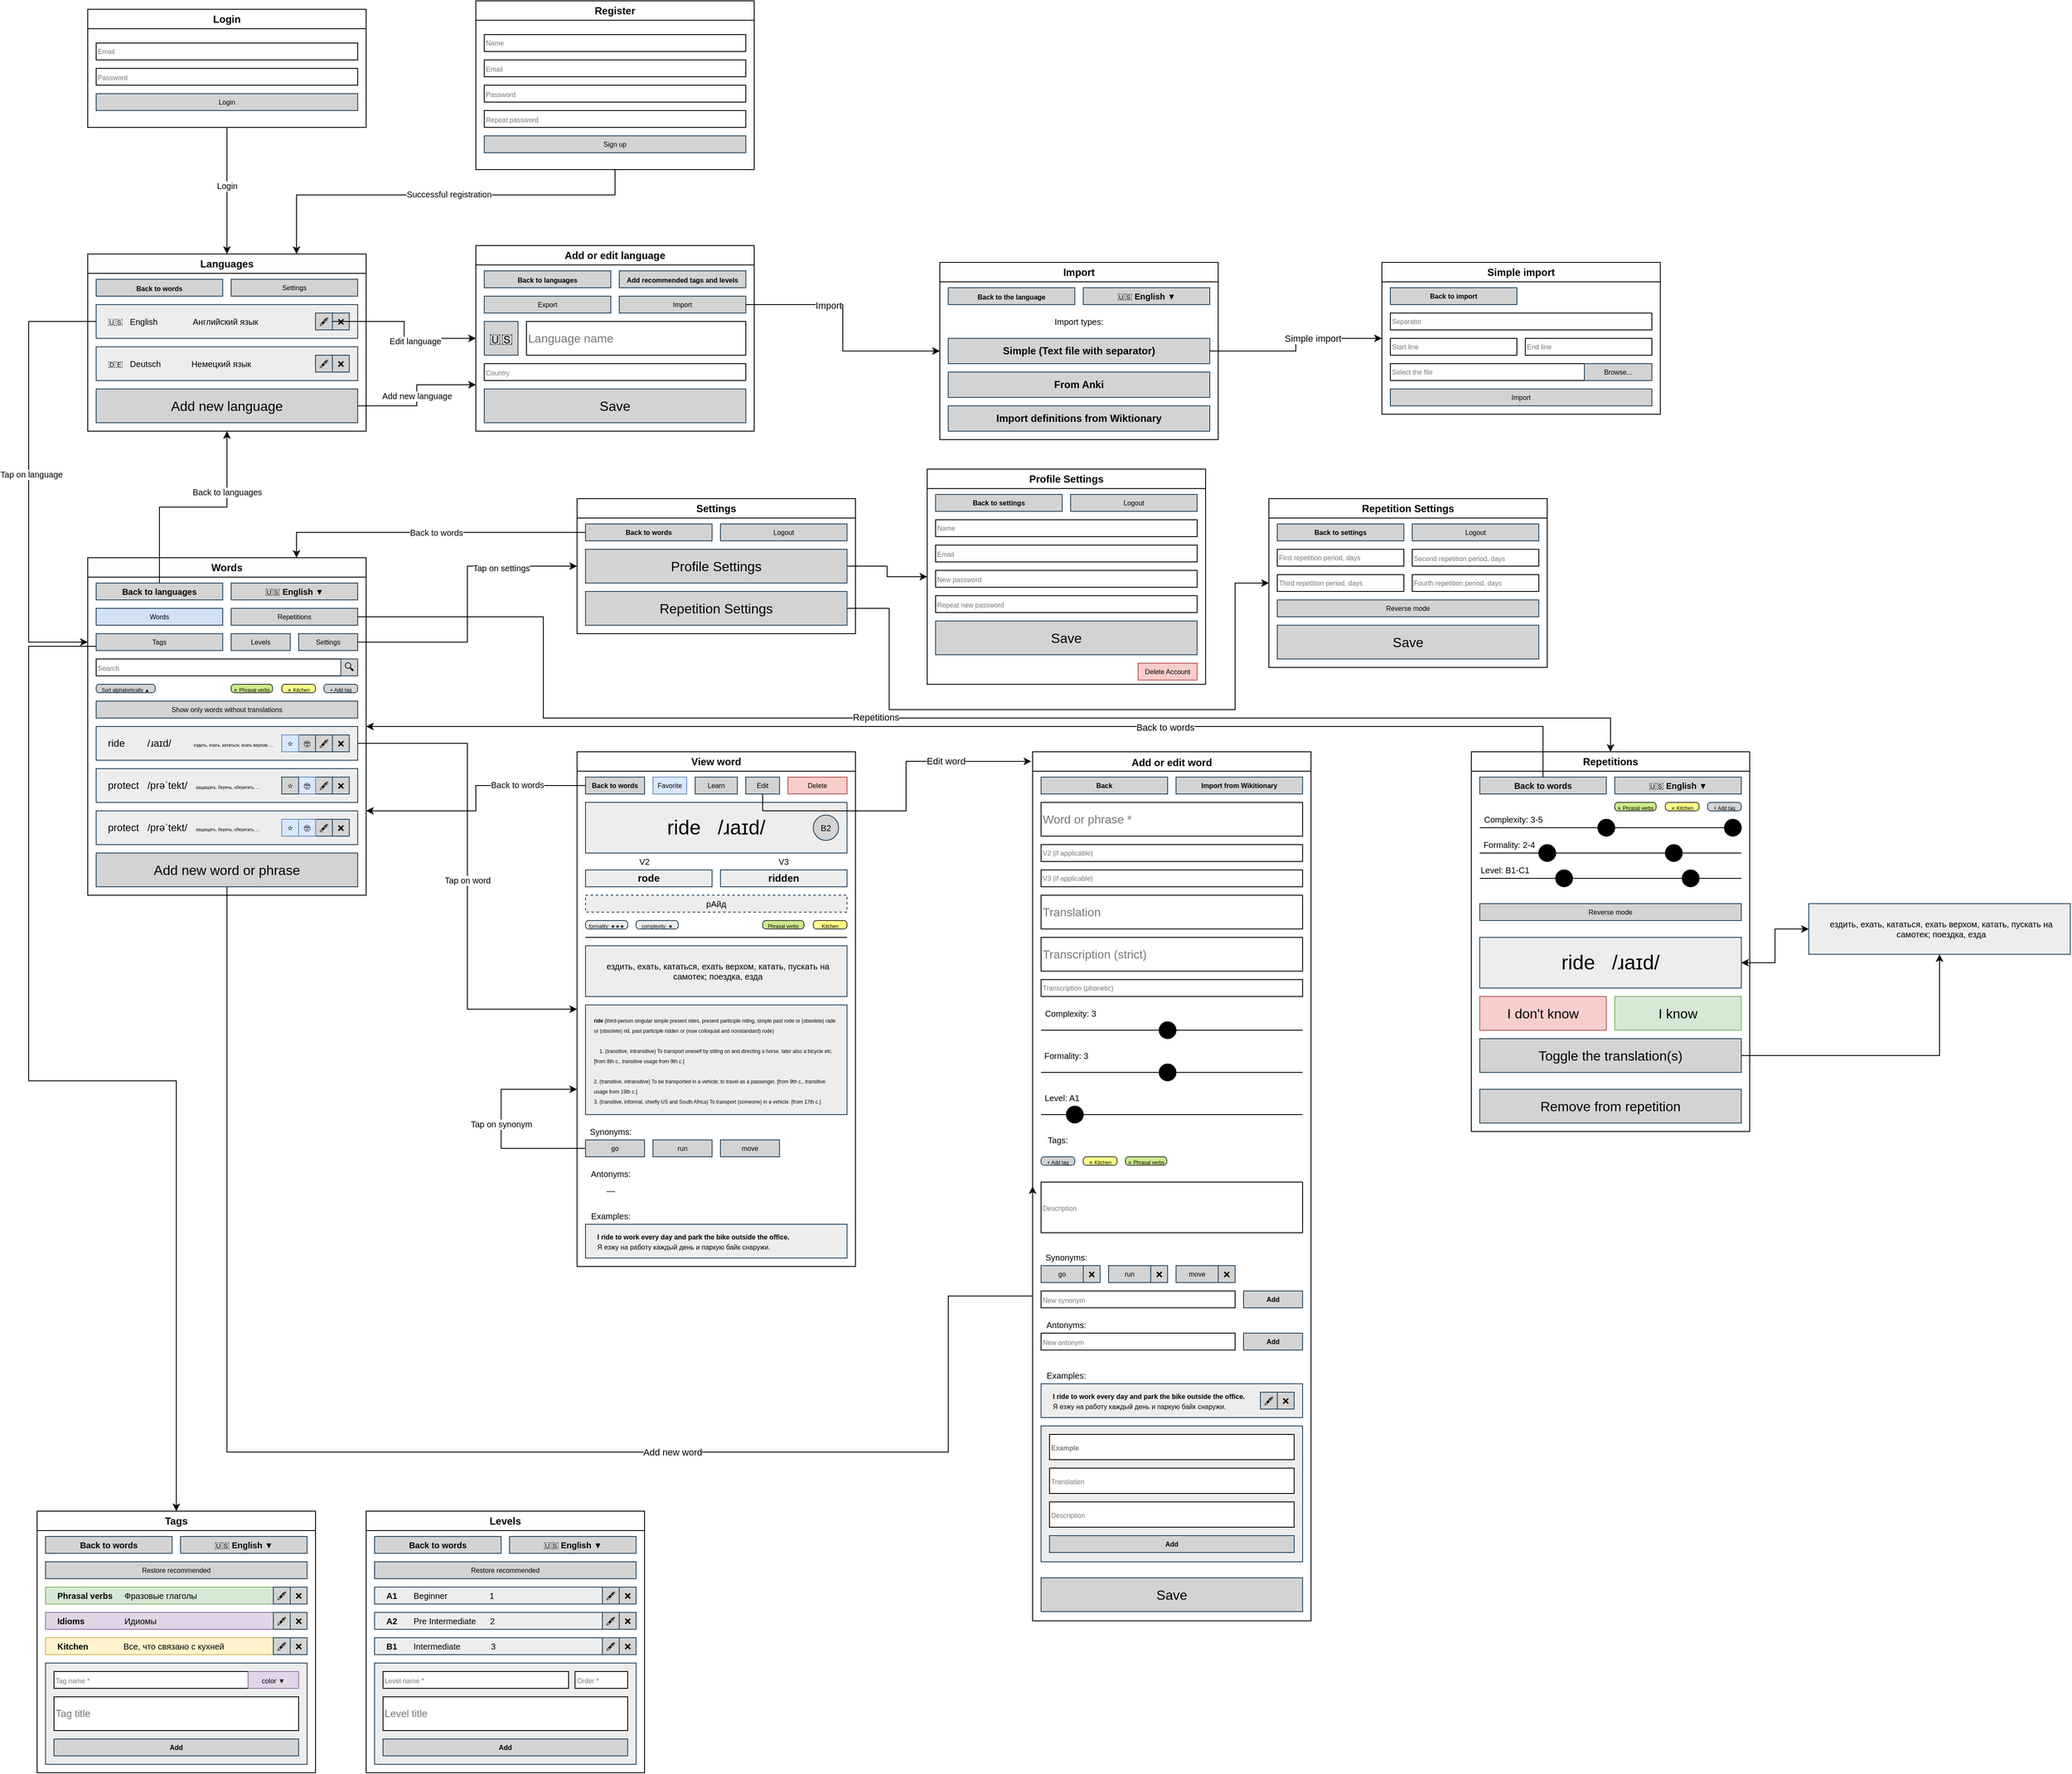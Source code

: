 <mxfile version="25.0.2">
  <diagram name="Страница — 1" id="NrxR4TeOd-6X78pB-Cg5">
    <mxGraphModel dx="779" dy="1651" grid="1" gridSize="10" guides="1" tooltips="1" connect="1" arrows="1" fold="1" page="1" pageScale="1" pageWidth="827" pageHeight="1169" math="0" shadow="0">
      <root>
        <mxCell id="0" />
        <mxCell id="1" parent="0" />
        <mxCell id="R7aJom6-th3FSV7RTbT--166" value="" style="edgeStyle=orthogonalEdgeStyle;rounded=0;orthogonalLoop=1;jettySize=auto;html=1;entryX=0.5;entryY=0;entryDx=0;entryDy=0;exitX=0;exitY=0.75;exitDx=0;exitDy=0;" parent="1" source="zhMypGlebCdB0ZuqokLC-21" target="R7aJom6-th3FSV7RTbT--130" edge="1">
          <mxGeometry relative="1" as="geometry">
            <Array as="points">
              <mxPoint x="50" y="295" />
              <mxPoint x="50" y="810" />
              <mxPoint x="225" y="810" />
            </Array>
          </mxGeometry>
        </mxCell>
        <mxCell id="zhMypGlebCdB0ZuqokLC-3" value="&lt;div&gt;Words&lt;/div&gt;" style="swimlane;whiteSpace=wrap;html=1;spacingLeft=0;" parent="1" vertex="1">
          <mxGeometry x="120" y="190" width="330" height="400" as="geometry">
            <mxRectangle x="190" y="30" width="70" height="30" as="alternateBounds" />
          </mxGeometry>
        </mxCell>
        <mxCell id="zhMypGlebCdB0ZuqokLC-1" value="🇺🇸 &lt;b&gt;English&lt;/b&gt; ▼" style="rounded=0;whiteSpace=wrap;html=1;fontSize=10;fillColor=#D3D3D3;strokeColor=#23445d;" parent="zhMypGlebCdB0ZuqokLC-3" vertex="1">
          <mxGeometry x="170" y="30" width="150" height="20" as="geometry" />
        </mxCell>
        <mxCell id="zhMypGlebCdB0ZuqokLC-17" value="Words" style="rounded=0;whiteSpace=wrap;html=1;fontSize=8;fillColor=#D4E1F5;strokeColor=#23445d;" parent="zhMypGlebCdB0ZuqokLC-3" vertex="1">
          <mxGeometry x="10" y="60" width="150" height="20" as="geometry" />
        </mxCell>
        <mxCell id="zhMypGlebCdB0ZuqokLC-18" value="Repetitions" style="rounded=0;whiteSpace=wrap;html=1;fontSize=8;fillColor=#D3D3D3;strokeColor=#23445d;" parent="zhMypGlebCdB0ZuqokLC-3" vertex="1">
          <mxGeometry x="170" y="60" width="150" height="20" as="geometry" />
        </mxCell>
        <mxCell id="zhMypGlebCdB0ZuqokLC-21" value="Tags" style="rounded=0;whiteSpace=wrap;html=1;fontSize=8;fillColor=#D3D3D3;strokeColor=#23445d;" parent="zhMypGlebCdB0ZuqokLC-3" vertex="1">
          <mxGeometry x="10" y="90" width="150" height="20" as="geometry" />
        </mxCell>
        <mxCell id="zhMypGlebCdB0ZuqokLC-23" value="Levels" style="rounded=0;whiteSpace=wrap;html=1;fontSize=8;fillColor=#D3D3D3;strokeColor=#23445d;" parent="zhMypGlebCdB0ZuqokLC-3" vertex="1">
          <mxGeometry x="170" y="90" width="70" height="20" as="geometry" />
        </mxCell>
        <mxCell id="zhMypGlebCdB0ZuqokLC-24" value="Settings" style="rounded=0;whiteSpace=wrap;html=1;fontSize=8;fillColor=#D3D3D3;strokeColor=#23445d;" parent="zhMypGlebCdB0ZuqokLC-3" vertex="1">
          <mxGeometry x="250" y="90" width="70" height="20" as="geometry" />
        </mxCell>
        <mxCell id="zhMypGlebCdB0ZuqokLC-27" value="&lt;font style=&quot;font-size: 6px;&quot;&gt;Sort alphabetically&lt;font&gt; ▲&lt;/font&gt;&lt;/font&gt;" style="rounded=1;whiteSpace=wrap;html=1;arcSize=37;verticalAlign=middle;horizontal=1;fillColor=#D3D3D3;strokeColor=#23445d;" parent="zhMypGlebCdB0ZuqokLC-3" vertex="1">
          <mxGeometry x="10" y="150" width="70" height="10" as="geometry" />
        </mxCell>
        <mxCell id="zhMypGlebCdB0ZuqokLC-31" value="&lt;font style=&quot;font-size: 6px;&quot;&gt;+ Add tag&lt;br&gt;&lt;/font&gt;" style="rounded=1;whiteSpace=wrap;html=1;arcSize=37;verticalAlign=middle;horizontal=1;fillColor=#D3D3D3;strokeColor=#23445d;" parent="zhMypGlebCdB0ZuqokLC-3" vertex="1">
          <mxGeometry x="280" y="150" width="40" height="10" as="geometry" />
        </mxCell>
        <mxCell id="zhMypGlebCdB0ZuqokLC-49" value="&lt;font style=&quot;font-size: 6px;&quot;&gt;⨯ Kitchen&lt;/font&gt;" style="rounded=1;whiteSpace=wrap;html=1;arcSize=37;verticalAlign=middle;horizontal=1;fillColor=#ffff88;strokeColor=#36393d;" parent="zhMypGlebCdB0ZuqokLC-3" vertex="1">
          <mxGeometry x="230" y="150" width="40" height="10" as="geometry" />
        </mxCell>
        <mxCell id="zhMypGlebCdB0ZuqokLC-51" value="" style="group" parent="zhMypGlebCdB0ZuqokLC-3" vertex="1" connectable="0">
          <mxGeometry x="10" y="120" width="310" height="20" as="geometry" />
        </mxCell>
        <mxCell id="zhMypGlebCdB0ZuqokLC-25" value="&lt;div align=&quot;left&quot;&gt;&lt;font color=&quot;#777777&quot; style=&quot;font-size: 8px;&quot;&gt;Search&lt;/font&gt;&lt;/div&gt;" style="rounded=0;whiteSpace=wrap;html=1;align=left;" parent="zhMypGlebCdB0ZuqokLC-51" vertex="1">
          <mxGeometry width="310" height="20" as="geometry" />
        </mxCell>
        <mxCell id="zhMypGlebCdB0ZuqokLC-26" value="&lt;span&gt;&lt;/span&gt;&lt;span&gt;&lt;/span&gt;&lt;span style=&quot;white-space:pre-wrap;&quot;&gt;🔍&lt;/span&gt;" style="whiteSpace=wrap;html=1;aspect=fixed;verticalAlign=middle;fillColor=#D3D3D3;strokeColor=#23445d;" parent="zhMypGlebCdB0ZuqokLC-51" vertex="1">
          <mxGeometry x="290" width="20" height="20" as="geometry" />
        </mxCell>
        <mxCell id="zhMypGlebCdB0ZuqokLC-52" value="&lt;font style=&quot;font-size: 6px;&quot;&gt;⨯ &lt;/font&gt;&lt;font style=&quot;font-size: 6px;&quot;&gt;Phrasal verbs&lt;br&gt;&lt;/font&gt;" style="rounded=1;whiteSpace=wrap;html=1;arcSize=37;verticalAlign=middle;horizontal=1;fillColor=#cdeb8b;strokeColor=#36393d;" parent="zhMypGlebCdB0ZuqokLC-3" vertex="1">
          <mxGeometry x="170" y="150" width="49" height="10" as="geometry" />
        </mxCell>
        <mxCell id="zhMypGlebCdB0ZuqokLC-57" value="" style="group;fillColor=#dae8fc;strokeColor=#6c8ebf;" parent="zhMypGlebCdB0ZuqokLC-3" vertex="1" connectable="0">
          <mxGeometry x="10" y="200" width="310" height="40" as="geometry" />
        </mxCell>
        <mxCell id="zhMypGlebCdB0ZuqokLC-54" value="&lt;span&gt;&lt;/span&gt;&lt;span&gt;&lt;/span&gt;&lt;font style=&quot;font-size: 12px;&quot;&gt;&lt;span style=&quot;white-space:pre-wrap;&quot;&gt;ride        /ɹaɪd/&lt;/span&gt;&lt;span style=&quot;white-space:pre-wrap;&quot;&gt;   &lt;/span&gt;&lt;/font&gt;&lt;font&gt;&lt;span&gt;&lt;/span&gt;&lt;font style=&quot;font-size: 5px;&quot;&gt;&lt;span&gt;&lt;/span&gt;&lt;span style=&quot;white-space:pre-wrap;&quot;&gt;&lt;font&gt;            ездить, ехать, кататься, ехать верхом, ...&lt;/font&gt;&lt;/span&gt;&lt;/font&gt;&lt;/font&gt;" style="rounded=0;whiteSpace=wrap;html=1;strokeColor=#23445d;align=left;verticalAlign=middle;fontFamily=Helvetica;fontSize=10;fontColor=default;fillColor=#EDEDED;textShadow=0;spacingLeft=12;" parent="zhMypGlebCdB0ZuqokLC-57" vertex="1">
          <mxGeometry width="310" height="40" as="geometry" />
        </mxCell>
        <mxCell id="zhMypGlebCdB0ZuqokLC-55" value="🖋" style="whiteSpace=wrap;html=1;aspect=fixed;rounded=0;strokeColor=#23445d;align=center;verticalAlign=middle;fontFamily=Helvetica;fontSize=10;fontColor=default;fillColor=#D3D3D3;" parent="zhMypGlebCdB0ZuqokLC-57" vertex="1">
          <mxGeometry x="260" y="10" width="20" height="20" as="geometry" />
        </mxCell>
        <mxCell id="zhMypGlebCdB0ZuqokLC-56" value="❌" style="whiteSpace=wrap;html=1;aspect=fixed;rounded=0;strokeColor=#23445d;align=center;verticalAlign=middle;fontFamily=Helvetica;fontSize=10;fontColor=default;fillColor=#D3D3D3;" parent="zhMypGlebCdB0ZuqokLC-57" vertex="1">
          <mxGeometry x="280" y="10" width="20" height="20" as="geometry" />
        </mxCell>
        <mxCell id="4uJfXbpkzKbmVxYwKzzA-80" value="🤓" style="whiteSpace=wrap;html=1;aspect=fixed;rounded=0;strokeColor=#23445d;align=center;verticalAlign=middle;fontFamily=Helvetica;fontSize=10;fontColor=default;fillColor=#D3D3D3;" parent="zhMypGlebCdB0ZuqokLC-57" vertex="1">
          <mxGeometry x="240" y="10" width="20" height="20" as="geometry" />
        </mxCell>
        <mxCell id="4uJfXbpkzKbmVxYwKzzA-170" value="⭐" style="whiteSpace=wrap;html=1;aspect=fixed;rounded=0;strokeColor=#6c8ebf;align=center;verticalAlign=middle;fontFamily=Helvetica;fontSize=10;fillColor=#dae8fc;" parent="zhMypGlebCdB0ZuqokLC-57" vertex="1">
          <mxGeometry x="220" y="10" width="20" height="20" as="geometry" />
        </mxCell>
        <mxCell id="zhMypGlebCdB0ZuqokLC-58" value="" style="group" parent="zhMypGlebCdB0ZuqokLC-3" vertex="1" connectable="0">
          <mxGeometry x="10" y="250" width="310" height="40" as="geometry" />
        </mxCell>
        <mxCell id="zhMypGlebCdB0ZuqokLC-59" value="&lt;span&gt;&lt;/span&gt;&lt;span&gt;&lt;/span&gt;&lt;font style=&quot;font-size: 12px;&quot;&gt;&lt;span style=&quot;white-space:pre-wrap;&quot;&gt;protect   &lt;/span&gt;&lt;span&gt;&lt;/span&gt;&lt;span&gt;&lt;/span&gt;&lt;span style=&quot;white-space:pre-wrap;&quot;&gt;/prəˈtekt/   &lt;/span&gt;&lt;/font&gt;&lt;span&gt;&lt;/span&gt;&lt;span&gt;&lt;/span&gt;&lt;span style=&quot;white-space:pre-wrap;&quot;&gt;&lt;font style=&quot;font-size: 5px;&quot;&gt;защищать, беречь, оберегать, ...&lt;/font&gt;&lt;/span&gt;" style="rounded=0;whiteSpace=wrap;html=1;strokeColor=#23445d;align=left;verticalAlign=middle;fontFamily=Helvetica;fontSize=10;fontColor=default;fillColor=#EDEDED;textShadow=0;spacingLeft=12;" parent="zhMypGlebCdB0ZuqokLC-58" vertex="1">
          <mxGeometry width="310" height="40" as="geometry" />
        </mxCell>
        <mxCell id="zhMypGlebCdB0ZuqokLC-60" value="🖋" style="whiteSpace=wrap;html=1;aspect=fixed;rounded=0;strokeColor=#23445d;align=center;verticalAlign=middle;fontFamily=Helvetica;fontSize=10;fontColor=default;fillColor=#D3D3D3;" parent="zhMypGlebCdB0ZuqokLC-58" vertex="1">
          <mxGeometry x="260" y="10" width="20" height="20" as="geometry" />
        </mxCell>
        <mxCell id="zhMypGlebCdB0ZuqokLC-61" value="❌" style="whiteSpace=wrap;html=1;aspect=fixed;rounded=0;strokeColor=#23445d;align=center;verticalAlign=middle;fontFamily=Helvetica;fontSize=10;fontColor=default;fillColor=#D3D3D3;" parent="zhMypGlebCdB0ZuqokLC-58" vertex="1">
          <mxGeometry x="280" y="10" width="20" height="20" as="geometry" />
        </mxCell>
        <mxCell id="4uJfXbpkzKbmVxYwKzzA-88" value="🤓" style="whiteSpace=wrap;html=1;aspect=fixed;rounded=0;strokeColor=#6c8ebf;align=center;verticalAlign=middle;fontFamily=Helvetica;fontSize=10;fillColor=#dae8fc;" parent="zhMypGlebCdB0ZuqokLC-58" vertex="1">
          <mxGeometry x="240" y="10" width="20" height="20" as="geometry" />
        </mxCell>
        <mxCell id="4uJfXbpkzKbmVxYwKzzA-177" value="⭐" style="whiteSpace=wrap;html=1;aspect=fixed;rounded=0;strokeColor=#23445d;align=center;verticalAlign=middle;fontFamily=Helvetica;fontSize=10;fontColor=default;fillColor=#D3D3D3;" parent="zhMypGlebCdB0ZuqokLC-58" vertex="1">
          <mxGeometry x="220" y="10" width="20" height="20" as="geometry" />
        </mxCell>
        <mxCell id="zhMypGlebCdB0ZuqokLC-62" value="" style="group" parent="zhMypGlebCdB0ZuqokLC-3" vertex="1" connectable="0">
          <mxGeometry x="10" y="300" width="310" height="40" as="geometry" />
        </mxCell>
        <mxCell id="zhMypGlebCdB0ZuqokLC-63" value="&lt;span&gt;&lt;/span&gt;&lt;span&gt;&lt;/span&gt;&lt;font style=&quot;font-size: 12px;&quot;&gt;&lt;span style=&quot;white-space:pre-wrap;&quot;&gt;protect   &lt;/span&gt;&lt;span&gt;&lt;/span&gt;&lt;span&gt;&lt;/span&gt;&lt;span style=&quot;white-space:pre-wrap;&quot;&gt;/prəˈtekt/   &lt;/span&gt;&lt;/font&gt;&lt;span&gt;&lt;/span&gt;&lt;span&gt;&lt;/span&gt;&lt;span style=&quot;white-space:pre-wrap;&quot;&gt;&lt;font style=&quot;font-size: 5px;&quot;&gt;защищать, беречь, оберегать, ...&lt;/font&gt;&lt;/span&gt;" style="rounded=0;whiteSpace=wrap;html=1;strokeColor=#23445d;align=left;verticalAlign=middle;fontFamily=Helvetica;fontSize=10;fontColor=default;fillColor=#EDEDED;textShadow=0;spacingLeft=12;" parent="zhMypGlebCdB0ZuqokLC-62" vertex="1">
          <mxGeometry width="310" height="40" as="geometry" />
        </mxCell>
        <mxCell id="zhMypGlebCdB0ZuqokLC-64" value="🖋" style="whiteSpace=wrap;html=1;aspect=fixed;rounded=0;strokeColor=#23445d;align=center;verticalAlign=middle;fontFamily=Helvetica;fontSize=10;fontColor=default;fillColor=#D3D3D3;" parent="zhMypGlebCdB0ZuqokLC-62" vertex="1">
          <mxGeometry x="260" y="10" width="20" height="20" as="geometry" />
        </mxCell>
        <mxCell id="zhMypGlebCdB0ZuqokLC-65" value="❌" style="whiteSpace=wrap;html=1;aspect=fixed;rounded=0;strokeColor=#23445d;align=center;verticalAlign=middle;fontFamily=Helvetica;fontSize=10;fontColor=default;fillColor=#D3D3D3;" parent="zhMypGlebCdB0ZuqokLC-62" vertex="1">
          <mxGeometry x="280" y="10" width="20" height="20" as="geometry" />
        </mxCell>
        <mxCell id="4uJfXbpkzKbmVxYwKzzA-89" value="🤓" style="whiteSpace=wrap;html=1;aspect=fixed;rounded=0;strokeColor=#6c8ebf;align=center;verticalAlign=middle;fontFamily=Helvetica;fontSize=10;fillColor=#dae8fc;" parent="zhMypGlebCdB0ZuqokLC-62" vertex="1">
          <mxGeometry x="240" y="10" width="20" height="20" as="geometry" />
        </mxCell>
        <mxCell id="4uJfXbpkzKbmVxYwKzzA-178" value="⭐" style="whiteSpace=wrap;html=1;aspect=fixed;rounded=0;strokeColor=#6c8ebf;align=center;verticalAlign=middle;fontFamily=Helvetica;fontSize=10;fillColor=#dae8fc;" parent="zhMypGlebCdB0ZuqokLC-62" vertex="1">
          <mxGeometry x="220" y="10" width="20" height="20" as="geometry" />
        </mxCell>
        <mxCell id="zhMypGlebCdB0ZuqokLC-66" value="Add new word or phrase" style="rounded=0;whiteSpace=wrap;html=1;fontSize=16;fillColor=#D3D3D3;strokeColor=#23445d;" parent="zhMypGlebCdB0ZuqokLC-3" vertex="1">
          <mxGeometry x="10" y="350" width="310" height="40" as="geometry" />
        </mxCell>
        <mxCell id="4uJfXbpkzKbmVxYwKzzA-58" value="&lt;b&gt;Back to languages&lt;br&gt;&lt;/b&gt;" style="rounded=0;whiteSpace=wrap;html=1;fontSize=10;fillColor=#D3D3D3;strokeColor=#23445d;" parent="zhMypGlebCdB0ZuqokLC-3" vertex="1">
          <mxGeometry x="10" y="30" width="150" height="20" as="geometry" />
        </mxCell>
        <mxCell id="R7aJom6-th3FSV7RTbT--112" value="Show only words without translations" style="rounded=0;whiteSpace=wrap;html=1;fontSize=8;fillColor=#D3D3D3;strokeColor=#23445d;" parent="zhMypGlebCdB0ZuqokLC-3" vertex="1">
          <mxGeometry x="10" y="170" width="310" height="20" as="geometry" />
        </mxCell>
        <mxCell id="zhMypGlebCdB0ZuqokLC-103" value="" style="edgeStyle=orthogonalEdgeStyle;rounded=0;orthogonalLoop=1;jettySize=auto;html=1;fontFamily=Helvetica;fontSize=10;fontColor=default;entryX=0.5;entryY=0;entryDx=0;entryDy=0;" parent="1" source="zhMypGlebCdB0ZuqokLC-69" target="4uJfXbpkzKbmVxYwKzzA-82" edge="1">
          <mxGeometry relative="1" as="geometry">
            <mxPoint x="-605" y="60" as="targetPoint" />
          </mxGeometry>
        </mxCell>
        <mxCell id="zhMypGlebCdB0ZuqokLC-104" value="Login" style="edgeLabel;html=1;align=center;verticalAlign=middle;resizable=0;points=[];rounded=0;strokeColor=#23445d;fontFamily=Helvetica;fontSize=10;fontColor=default;fillColor=#D3D3D3;" parent="zhMypGlebCdB0ZuqokLC-103" vertex="1" connectable="0">
          <mxGeometry x="-0.26" relative="1" as="geometry">
            <mxPoint y="13" as="offset" />
          </mxGeometry>
        </mxCell>
        <mxCell id="zhMypGlebCdB0ZuqokLC-69" value="Login" style="swimlane;whiteSpace=wrap;html=1;spacingLeft=0;" parent="1" vertex="1">
          <mxGeometry x="120" y="-460" width="330" height="140" as="geometry">
            <mxRectangle x="190" y="30" width="70" height="30" as="alternateBounds" />
          </mxGeometry>
        </mxCell>
        <mxCell id="zhMypGlebCdB0ZuqokLC-77" value="Login" style="rounded=0;whiteSpace=wrap;html=1;fontSize=8;fillColor=#D3D3D3;strokeColor=#23445d;" parent="zhMypGlebCdB0ZuqokLC-69" vertex="1">
          <mxGeometry x="10" y="100" width="310" height="20" as="geometry" />
        </mxCell>
        <mxCell id="zhMypGlebCdB0ZuqokLC-82" value="" style="group;fontColor=#777777;fontSize=8;verticalAlign=middle;" parent="zhMypGlebCdB0ZuqokLC-69" vertex="1" connectable="0">
          <mxGeometry x="10" y="40" width="310" height="20" as="geometry" />
        </mxCell>
        <mxCell id="zhMypGlebCdB0ZuqokLC-83" value="&lt;font color=&quot;#777777&quot;&gt;Email&lt;/font&gt;" style="rounded=0;whiteSpace=wrap;html=1;align=left;fontSize=8;" parent="zhMypGlebCdB0ZuqokLC-82" vertex="1">
          <mxGeometry width="310" height="20" as="geometry" />
        </mxCell>
        <mxCell id="zhMypGlebCdB0ZuqokLC-100" value="" style="group;fontColor=#777777;fontSize=8;verticalAlign=middle;" parent="zhMypGlebCdB0ZuqokLC-69" vertex="1" connectable="0">
          <mxGeometry x="10" y="70" width="310" height="20" as="geometry" />
        </mxCell>
        <mxCell id="zhMypGlebCdB0ZuqokLC-101" value="&lt;font style=&quot;font-size: 8px;&quot; color=&quot;#777777&quot;&gt;Password&lt;/font&gt;" style="rounded=0;whiteSpace=wrap;html=1;align=left;" parent="zhMypGlebCdB0ZuqokLC-100" vertex="1">
          <mxGeometry width="310" height="20" as="geometry" />
        </mxCell>
        <mxCell id="4uJfXbpkzKbmVxYwKzzA-1" value="" style="edgeStyle=orthogonalEdgeStyle;rounded=0;orthogonalLoop=1;jettySize=auto;html=1;fontFamily=Helvetica;fontSize=10;fontColor=default;entryX=0.75;entryY=0;entryDx=0;entryDy=0;" parent="1" source="zhMypGlebCdB0ZuqokLC-105" target="4uJfXbpkzKbmVxYwKzzA-82" edge="1">
          <mxGeometry relative="1" as="geometry">
            <mxPoint x="-320" as="targetPoint" />
            <Array as="points">
              <mxPoint x="745" y="-240" />
              <mxPoint x="368" y="-240" />
            </Array>
          </mxGeometry>
        </mxCell>
        <mxCell id="4uJfXbpkzKbmVxYwKzzA-3" value="Successful registration" style="edgeLabel;html=1;align=center;verticalAlign=middle;resizable=0;points=[];rounded=0;strokeColor=#23445d;fontFamily=Helvetica;fontSize=10;fontColor=default;fillColor=#D3D3D3;" parent="4uJfXbpkzKbmVxYwKzzA-1" connectable="0" vertex="1">
          <mxGeometry x="-0.047" y="-1" relative="1" as="geometry">
            <mxPoint as="offset" />
          </mxGeometry>
        </mxCell>
        <mxCell id="zhMypGlebCdB0ZuqokLC-105" value="Register" style="swimlane;whiteSpace=wrap;html=1;spacingLeft=0;" parent="1" vertex="1">
          <mxGeometry x="580" y="-470" width="330" height="200" as="geometry">
            <mxRectangle x="190" y="30" width="70" height="30" as="alternateBounds" />
          </mxGeometry>
        </mxCell>
        <mxCell id="zhMypGlebCdB0ZuqokLC-106" value="Sign up" style="rounded=0;whiteSpace=wrap;html=1;fontSize=8;fillColor=#D3D3D3;strokeColor=#23445d;" parent="zhMypGlebCdB0ZuqokLC-105" vertex="1">
          <mxGeometry x="10" y="160" width="310" height="20" as="geometry" />
        </mxCell>
        <mxCell id="zhMypGlebCdB0ZuqokLC-107" value="" style="group;fontColor=#777777;fontSize=8;verticalAlign=middle;" parent="zhMypGlebCdB0ZuqokLC-105" vertex="1" connectable="0">
          <mxGeometry x="10" y="40" width="310" height="20" as="geometry" />
        </mxCell>
        <mxCell id="zhMypGlebCdB0ZuqokLC-108" value="&lt;font color=&quot;#777777&quot;&gt;Name&lt;/font&gt;" style="rounded=0;whiteSpace=wrap;html=1;align=left;fontSize=8;" parent="zhMypGlebCdB0ZuqokLC-107" vertex="1">
          <mxGeometry width="310" height="20" as="geometry" />
        </mxCell>
        <mxCell id="zhMypGlebCdB0ZuqokLC-109" value="" style="group;fontColor=#777777;fontSize=8;verticalAlign=middle;" parent="zhMypGlebCdB0ZuqokLC-105" vertex="1" connectable="0">
          <mxGeometry x="10" y="70" width="310" height="20" as="geometry" />
        </mxCell>
        <mxCell id="zhMypGlebCdB0ZuqokLC-110" value="&lt;font style=&quot;font-size: 8px;&quot; color=&quot;#777777&quot;&gt;Email&lt;/font&gt;" style="rounded=0;whiteSpace=wrap;html=1;align=left;" parent="zhMypGlebCdB0ZuqokLC-109" vertex="1">
          <mxGeometry width="310" height="20" as="geometry" />
        </mxCell>
        <mxCell id="zhMypGlebCdB0ZuqokLC-111" value="" style="group;fontColor=#777777;fontSize=8;verticalAlign=middle;" parent="zhMypGlebCdB0ZuqokLC-105" vertex="1" connectable="0">
          <mxGeometry x="10" y="100" width="310" height="20" as="geometry" />
        </mxCell>
        <mxCell id="zhMypGlebCdB0ZuqokLC-112" value="&lt;font style=&quot;font-size: 8px;&quot; color=&quot;#777777&quot;&gt;Password&lt;br&gt;&lt;/font&gt;" style="rounded=0;whiteSpace=wrap;html=1;align=left;" parent="zhMypGlebCdB0ZuqokLC-111" vertex="1">
          <mxGeometry width="310" height="20" as="geometry" />
        </mxCell>
        <mxCell id="4uJfXbpkzKbmVxYwKzzA-146" value="" style="group;fontColor=#777777;fontSize=8;verticalAlign=middle;" parent="zhMypGlebCdB0ZuqokLC-105" connectable="0" vertex="1">
          <mxGeometry x="10" y="130" width="310" height="20" as="geometry" />
        </mxCell>
        <mxCell id="4uJfXbpkzKbmVxYwKzzA-147" value="&lt;font style=&quot;font-size: 8px;&quot; color=&quot;#777777&quot;&gt;Repeat password&lt;br&gt;&lt;/font&gt;" style="rounded=0;whiteSpace=wrap;html=1;align=left;" parent="4uJfXbpkzKbmVxYwKzzA-146" vertex="1">
          <mxGeometry width="310" height="20" as="geometry" />
        </mxCell>
        <mxCell id="4uJfXbpkzKbmVxYwKzzA-4" value="&lt;div&gt;View word&lt;/div&gt;" style="swimlane;whiteSpace=wrap;html=1;spacingLeft=0;" parent="1" vertex="1">
          <mxGeometry x="700" y="420" width="330" height="610" as="geometry">
            <mxRectangle x="190" y="30" width="70" height="30" as="alternateBounds" />
          </mxGeometry>
        </mxCell>
        <mxCell id="4uJfXbpkzKbmVxYwKzzA-37" value="&lt;b&gt;Back to words&lt;/b&gt;" style="rounded=0;whiteSpace=wrap;html=1;fontSize=8;fillColor=#D3D3D3;strokeColor=#23445d;" parent="4uJfXbpkzKbmVxYwKzzA-4" vertex="1">
          <mxGeometry x="10" y="30" width="70" height="20" as="geometry" />
        </mxCell>
        <mxCell id="4uJfXbpkzKbmVxYwKzzA-38" value="Delete" style="rounded=0;whiteSpace=wrap;html=1;fontSize=8;fillColor=#f8cecc;strokeColor=#b85450;" parent="4uJfXbpkzKbmVxYwKzzA-4" vertex="1">
          <mxGeometry x="250" y="30" width="70" height="20" as="geometry" />
        </mxCell>
        <mxCell id="4uJfXbpkzKbmVxYwKzzA-39" value="Edit" style="rounded=0;whiteSpace=wrap;html=1;fontSize=8;fillColor=#D3D3D3;strokeColor=#23445d;" parent="4uJfXbpkzKbmVxYwKzzA-4" vertex="1">
          <mxGeometry x="200" y="30" width="40" height="20" as="geometry" />
        </mxCell>
        <mxCell id="4uJfXbpkzKbmVxYwKzzA-41" value="Learn" style="rounded=0;whiteSpace=wrap;html=1;fontSize=8;fillColor=#D3D3D3;strokeColor=#23445d;" parent="4uJfXbpkzKbmVxYwKzzA-4" vertex="1">
          <mxGeometry x="140" y="30" width="50" height="20" as="geometry" />
        </mxCell>
        <mxCell id="4uJfXbpkzKbmVxYwKzzA-44" value="&lt;font style=&quot;font-size: 6px;&quot;&gt;formality: ★★★&lt;br&gt;&lt;/font&gt;" style="rounded=1;whiteSpace=wrap;html=1;arcSize=37;verticalAlign=middle;horizontal=1;fillColor=#EDEDED;strokeColor=#23445d;" parent="4uJfXbpkzKbmVxYwKzzA-4" vertex="1">
          <mxGeometry x="10" y="200" width="50" height="10" as="geometry" />
        </mxCell>
        <mxCell id="4uJfXbpkzKbmVxYwKzzA-45" value="&lt;font style=&quot;font-size: 6px;&quot;&gt;complexity: ★&lt;/font&gt;" style="rounded=1;whiteSpace=wrap;html=1;arcSize=37;verticalAlign=middle;horizontal=1;fillColor=#EDEDED;strokeColor=#23445d;" parent="4uJfXbpkzKbmVxYwKzzA-4" vertex="1">
          <mxGeometry x="70" y="200" width="50" height="10" as="geometry" />
        </mxCell>
        <mxCell id="4uJfXbpkzKbmVxYwKzzA-46" value="&lt;font style=&quot;font-size: 12px;&quot;&gt;&lt;b&gt;rode&lt;/b&gt;&lt;/font&gt;" style="rounded=0;whiteSpace=wrap;html=1;fontSize=8;fillColor=#EDEDED;strokeColor=#23445d;" parent="4uJfXbpkzKbmVxYwKzzA-4" vertex="1">
          <mxGeometry x="10" y="140" width="150" height="20" as="geometry" />
        </mxCell>
        <mxCell id="4uJfXbpkzKbmVxYwKzzA-57" value="&lt;font style=&quot;font-size: 12px;&quot;&gt;&lt;b&gt;ridden&lt;/b&gt;&lt;/font&gt;" style="rounded=0;whiteSpace=wrap;html=1;fontSize=8;fillColor=#EDEDED;strokeColor=#23445d;" parent="4uJfXbpkzKbmVxYwKzzA-4" vertex="1">
          <mxGeometry x="170" y="140" width="150" height="20" as="geometry" />
        </mxCell>
        <mxCell id="4uJfXbpkzKbmVxYwKzzA-59" value="V2" style="text;strokeColor=none;align=center;fillColor=none;html=1;verticalAlign=middle;whiteSpace=wrap;rounded=0;fontFamily=Helvetica;fontSize=10;fontColor=default;" parent="4uJfXbpkzKbmVxYwKzzA-4" vertex="1">
          <mxGeometry x="50" y="120" width="60" height="20" as="geometry" />
        </mxCell>
        <mxCell id="4uJfXbpkzKbmVxYwKzzA-60" value="V3" style="text;strokeColor=none;align=center;fillColor=none;html=1;verticalAlign=middle;whiteSpace=wrap;rounded=0;fontFamily=Helvetica;fontSize=10;fontColor=default;" parent="4uJfXbpkzKbmVxYwKzzA-4" vertex="1">
          <mxGeometry x="215" y="120" width="60" height="20" as="geometry" />
        </mxCell>
        <mxCell id="4uJfXbpkzKbmVxYwKzzA-75" value="" style="group" parent="4uJfXbpkzKbmVxYwKzzA-4" connectable="0" vertex="1">
          <mxGeometry x="10" y="60" width="310" height="60" as="geometry" />
        </mxCell>
        <mxCell id="4uJfXbpkzKbmVxYwKzzA-35" value="&lt;font style=&quot;font-size: 24px;&quot;&gt;&lt;span style=&quot;white-space:pre-wrap;&quot;&gt;ride   &lt;/span&gt;&lt;span&gt;&lt;/span&gt;&lt;span&gt;&lt;/span&gt;&lt;/font&gt;&lt;span class=&quot;IPA&quot;&gt;&lt;font style=&quot;font-size: 24px;&quot;&gt;/ɹaɪd/&lt;/font&gt;&lt;/span&gt;" style="rounded=0;whiteSpace=wrap;html=1;strokeColor=#23445d;align=center;verticalAlign=middle;fontFamily=Helvetica;fontSize=10;fontColor=default;fillColor=#EDEDED;" parent="4uJfXbpkzKbmVxYwKzzA-75" vertex="1">
          <mxGeometry width="310" height="60" as="geometry" />
        </mxCell>
        <mxCell id="4uJfXbpkzKbmVxYwKzzA-43" value="B2" style="ellipse;whiteSpace=wrap;html=1;aspect=fixed;rounded=0;strokeColor=#23445d;align=center;verticalAlign=middle;fontFamily=Helvetica;fontSize=10;fontColor=default;fillColor=#D3D3D3;" parent="4uJfXbpkzKbmVxYwKzzA-75" vertex="1">
          <mxGeometry x="270" y="15" width="30" height="30" as="geometry" />
        </mxCell>
        <mxCell id="4uJfXbpkzKbmVxYwKzzA-81" value="" style="endArrow=none;html=1;rounded=0;fontFamily=Helvetica;fontSize=10;fontColor=default;" parent="4uJfXbpkzKbmVxYwKzzA-4" edge="1">
          <mxGeometry width="50" height="50" relative="1" as="geometry">
            <mxPoint x="10" y="220" as="sourcePoint" />
            <mxPoint x="320" y="220" as="targetPoint" />
          </mxGeometry>
        </mxCell>
        <mxCell id="4uJfXbpkzKbmVxYwKzzA-129" value="&lt;font style=&quot;font-size: 6px;&quot;&gt;Kitchen&lt;/font&gt;" style="rounded=1;whiteSpace=wrap;html=1;arcSize=37;verticalAlign=middle;horizontal=1;fillColor=#ffff88;strokeColor=#36393d;" parent="4uJfXbpkzKbmVxYwKzzA-4" vertex="1">
          <mxGeometry x="280" y="200" width="40" height="10" as="geometry" />
        </mxCell>
        <mxCell id="4uJfXbpkzKbmVxYwKzzA-130" value="&lt;font style=&quot;font-size: 6px;&quot;&gt;Phrasal verbs&lt;br&gt;&lt;/font&gt;" style="rounded=1;whiteSpace=wrap;html=1;arcSize=37;verticalAlign=middle;horizontal=1;fillColor=#cdeb8b;strokeColor=#36393d;" parent="4uJfXbpkzKbmVxYwKzzA-4" vertex="1">
          <mxGeometry x="220" y="200" width="49" height="10" as="geometry" />
        </mxCell>
        <mxCell id="4uJfXbpkzKbmVxYwKzzA-160" value="" style="group;spacing=2;spacingTop=0;spacingLeft=0;spacingBottom=0;labelBackgroundColor=none;spacingRight=0;" parent="4uJfXbpkzKbmVxYwKzzA-4" connectable="0" vertex="1">
          <mxGeometry x="10" y="230" width="310" height="60" as="geometry" />
        </mxCell>
        <mxCell id="4uJfXbpkzKbmVxYwKzzA-161" value="ездить, ехать, кататься, ехать верхом, катать, пускать на самотек; поездка, езда" style="rounded=0;whiteSpace=wrap;html=1;strokeColor=#23445d;align=center;verticalAlign=middle;fontFamily=Helvetica;fontSize=10;fontColor=default;fillColor=#EDEDED;spacingLeft=4;" parent="4uJfXbpkzKbmVxYwKzzA-160" vertex="1">
          <mxGeometry width="310" height="60" as="geometry" />
        </mxCell>
        <mxCell id="4uJfXbpkzKbmVxYwKzzA-164" value="" style="group;spacing=2;spacingTop=0;spacingLeft=0;spacingBottom=0;labelBackgroundColor=none;spacingRight=0;" parent="4uJfXbpkzKbmVxYwKzzA-4" connectable="0" vertex="1">
          <mxGeometry x="10" y="300" width="310" height="130" as="geometry" />
        </mxCell>
        <mxCell id="4uJfXbpkzKbmVxYwKzzA-165" value="&lt;div align=&quot;left&quot;&gt;&lt;font style=&quot;font-size: 6px; line-height: 100%;&quot;&gt;&lt;b&gt;ride&lt;/b&gt; (third-person singular simple present rides, present participle riding, simple past rode or (obsolete) rade or (obsolete) rid, past participle ridden or (now colloquial and nonstandard) rode)&lt;/font&gt;&lt;br&gt;&lt;br&gt;&lt;font style=&quot;font-size: 6px; line-height: 100%;&quot;&gt;&amp;nbsp;&amp;nbsp;&amp;nbsp; 1. (transitive, intransitive) To transport oneself by sitting on and directing a horse, later also a bicycle etc. [from 8th c., transitive usage from 9th c.] &lt;/font&gt;&lt;br&gt;&lt;br&gt;&lt;font style=&quot;font-size: 6px; line-height: 100%;&quot;&gt;2. (transitive, intransitive) To be transported in a vehicle; to travel as a passenger. [from 9th c., transitive usage from 19th c.]&lt;/font&gt;&lt;br&gt;&lt;font style=&quot;font-size: 6px; line-height: 100%;&quot;&gt;3. (transitive, informal, chiefly US and South Africa) To transport (someone) in a vehicle. [from 17th c.]&lt;/font&gt;&lt;br&gt;&lt;/div&gt;" style="rounded=0;whiteSpace=wrap;html=1;strokeColor=#23445d;align=left;verticalAlign=middle;fontFamily=Helvetica;fontSize=10;fontColor=default;fillColor=#EDEDED;spacingLeft=8;spacingRight=8;" parent="4uJfXbpkzKbmVxYwKzzA-164" vertex="1">
          <mxGeometry width="310" height="130" as="geometry" />
        </mxCell>
        <mxCell id="4uJfXbpkzKbmVxYwKzzA-166" value="" style="group;" parent="4uJfXbpkzKbmVxYwKzzA-4" connectable="0" vertex="1">
          <mxGeometry x="10" y="170" width="310" height="20" as="geometry" />
        </mxCell>
        <mxCell id="4uJfXbpkzKbmVxYwKzzA-167" value="рАйд" style="rounded=0;whiteSpace=wrap;html=1;strokeColor=#23445d;align=center;verticalAlign=middle;fontFamily=Helvetica;fontSize=10;fontColor=default;fillColor=#EDEDED;dashed=1;" parent="4uJfXbpkzKbmVxYwKzzA-166" vertex="1">
          <mxGeometry width="310" height="20" as="geometry" />
        </mxCell>
        <mxCell id="4uJfXbpkzKbmVxYwKzzA-179" value="Favorite" style="rounded=0;whiteSpace=wrap;html=1;fontSize=8;fillColor=#dae8fc;strokeColor=#6c8ebf;" parent="4uJfXbpkzKbmVxYwKzzA-4" vertex="1">
          <mxGeometry x="90" y="30" width="40" height="20" as="geometry" />
        </mxCell>
        <mxCell id="4uJfXbpkzKbmVxYwKzzA-182" value="Synonyms:" style="text;strokeColor=none;align=center;fillColor=none;html=1;verticalAlign=middle;whiteSpace=wrap;rounded=0;fontFamily=Helvetica;fontSize=10;fontColor=default;" parent="4uJfXbpkzKbmVxYwKzzA-4" vertex="1">
          <mxGeometry x="10" y="440" width="60" height="20" as="geometry" />
        </mxCell>
        <mxCell id="4uJfXbpkzKbmVxYwKzzA-197" value="" style="edgeStyle=orthogonalEdgeStyle;rounded=0;orthogonalLoop=1;jettySize=auto;html=1;fontFamily=Helvetica;fontSize=10;fontColor=default;" parent="4uJfXbpkzKbmVxYwKzzA-4" source="4uJfXbpkzKbmVxYwKzzA-187" edge="1">
          <mxGeometry relative="1" as="geometry">
            <mxPoint y="400" as="targetPoint" />
            <Array as="points">
              <mxPoint x="-90" y="470" />
              <mxPoint x="-90" y="400" />
            </Array>
          </mxGeometry>
        </mxCell>
        <mxCell id="4uJfXbpkzKbmVxYwKzzA-199" value="Tap on synonym" style="edgeLabel;html=1;align=center;verticalAlign=middle;resizable=0;points=[];rounded=0;strokeColor=#23445d;fontFamily=Helvetica;fontSize=10;fontColor=default;fillColor=#D3D3D3;" parent="4uJfXbpkzKbmVxYwKzzA-197" connectable="0" vertex="1">
          <mxGeometry x="0.07" y="1" relative="1" as="geometry">
            <mxPoint x="1" y="10" as="offset" />
          </mxGeometry>
        </mxCell>
        <mxCell id="4uJfXbpkzKbmVxYwKzzA-202" value="" style="group" parent="4uJfXbpkzKbmVxYwKzzA-4" connectable="0" vertex="1">
          <mxGeometry x="10" y="460" width="70" height="20" as="geometry" />
        </mxCell>
        <mxCell id="4uJfXbpkzKbmVxYwKzzA-187" value="go" style="rounded=0;whiteSpace=wrap;html=1;fontSize=8;fillColor=#D3D3D3;strokeColor=#23445d;" parent="4uJfXbpkzKbmVxYwKzzA-202" vertex="1">
          <mxGeometry width="70" height="20" as="geometry" />
        </mxCell>
        <mxCell id="4uJfXbpkzKbmVxYwKzzA-203" value="" style="group" parent="4uJfXbpkzKbmVxYwKzzA-4" connectable="0" vertex="1">
          <mxGeometry x="90" y="460" width="70" height="20" as="geometry" />
        </mxCell>
        <mxCell id="4uJfXbpkzKbmVxYwKzzA-204" value="run" style="rounded=0;whiteSpace=wrap;html=1;fontSize=8;fillColor=#D3D3D3;strokeColor=#23445d;" parent="4uJfXbpkzKbmVxYwKzzA-203" vertex="1">
          <mxGeometry width="70" height="20" as="geometry" />
        </mxCell>
        <mxCell id="4uJfXbpkzKbmVxYwKzzA-206" value="" style="group" parent="4uJfXbpkzKbmVxYwKzzA-4" connectable="0" vertex="1">
          <mxGeometry x="170" y="460" width="70" height="20" as="geometry" />
        </mxCell>
        <mxCell id="4uJfXbpkzKbmVxYwKzzA-207" value="move" style="rounded=0;whiteSpace=wrap;html=1;fontSize=8;fillColor=#D3D3D3;strokeColor=#23445d;" parent="4uJfXbpkzKbmVxYwKzzA-206" vertex="1">
          <mxGeometry width="70" height="20" as="geometry" />
        </mxCell>
        <mxCell id="4uJfXbpkzKbmVxYwKzzA-209" value="Antonyms:" style="text;strokeColor=none;align=center;fillColor=none;html=1;verticalAlign=middle;whiteSpace=wrap;rounded=0;fontFamily=Helvetica;fontSize=10;fontColor=default;" parent="4uJfXbpkzKbmVxYwKzzA-4" vertex="1">
          <mxGeometry x="10" y="490" width="60" height="20" as="geometry" />
        </mxCell>
        <mxCell id="4uJfXbpkzKbmVxYwKzzA-238" value="Examples:" style="text;strokeColor=none;align=center;fillColor=none;html=1;verticalAlign=middle;whiteSpace=wrap;rounded=0;fontFamily=Helvetica;fontSize=10;fontColor=default;" parent="4uJfXbpkzKbmVxYwKzzA-4" vertex="1">
          <mxGeometry x="10" y="540" width="60" height="20" as="geometry" />
        </mxCell>
        <mxCell id="4uJfXbpkzKbmVxYwKzzA-262" value="" style="group;fillColor=#dae8fc;strokeColor=#6c8ebf;" parent="4uJfXbpkzKbmVxYwKzzA-4" connectable="0" vertex="1">
          <mxGeometry x="10" y="560" width="310" height="40" as="geometry" />
        </mxCell>
        <mxCell id="4uJfXbpkzKbmVxYwKzzA-263" value="&lt;div&gt;&lt;b&gt;&lt;font style=&quot;font-size: 8px;&quot;&gt;I ride to work every day and park the bike outside the office.&lt;/font&gt;&lt;/b&gt;&lt;/div&gt;&lt;font style=&quot;font-size: 8px;&quot;&gt;Я езжу на работу каждый день и паркую байк снаружи.&lt;/font&gt;" style="rounded=0;whiteSpace=wrap;html=1;strokeColor=#23445d;align=left;verticalAlign=middle;fontFamily=Helvetica;fontSize=10;fontColor=default;fillColor=#EDEDED;textShadow=0;spacingLeft=12;" parent="4uJfXbpkzKbmVxYwKzzA-262" vertex="1">
          <mxGeometry width="310" height="40" as="geometry" />
        </mxCell>
        <mxCell id="4uJfXbpkzKbmVxYwKzzA-34" value="" style="edgeStyle=orthogonalEdgeStyle;rounded=0;orthogonalLoop=1;jettySize=auto;html=1;fontFamily=Helvetica;fontSize=10;fontColor=default;entryX=0;entryY=0.5;entryDx=0;entryDy=0;" parent="1" source="zhMypGlebCdB0ZuqokLC-54" target="4uJfXbpkzKbmVxYwKzzA-4" edge="1">
          <mxGeometry relative="1" as="geometry">
            <mxPoint x="520" y="380" as="targetPoint" />
          </mxGeometry>
        </mxCell>
        <mxCell id="4uJfXbpkzKbmVxYwKzzA-40" value="Tap on word" style="edgeLabel;html=1;align=center;verticalAlign=middle;resizable=0;points=[];rounded=0;strokeColor=#23445d;fontFamily=Helvetica;fontSize=10;fontColor=default;fillColor=#D3D3D3;" parent="4uJfXbpkzKbmVxYwKzzA-34" connectable="0" vertex="1">
          <mxGeometry x="-0.336" y="3" relative="1" as="geometry">
            <mxPoint x="-3" y="101" as="offset" />
          </mxGeometry>
        </mxCell>
        <mxCell id="R7aJom6-th3FSV7RTbT--85" value="" style="edgeStyle=orthogonalEdgeStyle;rounded=0;orthogonalLoop=1;jettySize=auto;html=1;exitX=1;exitY=0.5;exitDx=0;exitDy=0;" parent="1" source="R7aJom6-th3FSV7RTbT--87" target="R7aJom6-th3FSV7RTbT--73" edge="1">
          <mxGeometry relative="1" as="geometry" />
        </mxCell>
        <mxCell id="4uJfXbpkzKbmVxYwKzzA-61" value="Settings" style="swimlane;whiteSpace=wrap;html=1;spacingLeft=0;" parent="1" vertex="1">
          <mxGeometry x="700" y="120" width="330" height="160" as="geometry">
            <mxRectangle x="190" y="30" width="70" height="30" as="alternateBounds" />
          </mxGeometry>
        </mxCell>
        <mxCell id="4uJfXbpkzKbmVxYwKzzA-74" value="Logout" style="rounded=0;whiteSpace=wrap;html=1;fontSize=8;fillColor=#D3D3D3;strokeColor=#23445d;" parent="4uJfXbpkzKbmVxYwKzzA-61" vertex="1">
          <mxGeometry x="170" y="30" width="150" height="20" as="geometry" />
        </mxCell>
        <mxCell id="4uJfXbpkzKbmVxYwKzzA-169" value="&lt;b&gt;Back to words&lt;/b&gt;" style="rounded=0;whiteSpace=wrap;html=1;fontSize=8;fillColor=#D3D3D3;strokeColor=#23445d;" parent="4uJfXbpkzKbmVxYwKzzA-61" vertex="1">
          <mxGeometry x="10" y="30" width="150" height="20" as="geometry" />
        </mxCell>
        <mxCell id="R7aJom6-th3FSV7RTbT--87" value="Profile Settings" style="rounded=0;whiteSpace=wrap;html=1;fontSize=16;fillColor=#D3D3D3;strokeColor=#23445d;" parent="4uJfXbpkzKbmVxYwKzzA-61" vertex="1">
          <mxGeometry x="10" y="60" width="310" height="40" as="geometry" />
        </mxCell>
        <mxCell id="R7aJom6-th3FSV7RTbT--88" value="Repetition Settings" style="rounded=0;whiteSpace=wrap;html=1;fontSize=16;fillColor=#D3D3D3;strokeColor=#23445d;" parent="4uJfXbpkzKbmVxYwKzzA-61" vertex="1">
          <mxGeometry x="10" y="110" width="310" height="40" as="geometry" />
        </mxCell>
        <mxCell id="4uJfXbpkzKbmVxYwKzzA-82" value="Languages" style="swimlane;whiteSpace=wrap;html=1;spacingLeft=0;" parent="1" vertex="1">
          <mxGeometry x="120" y="-170" width="330" height="210" as="geometry">
            <mxRectangle x="190" y="30" width="70" height="30" as="alternateBounds" />
          </mxGeometry>
        </mxCell>
        <mxCell id="4uJfXbpkzKbmVxYwKzzA-86" value="Settings" style="rounded=0;whiteSpace=wrap;html=1;fontSize=8;fillColor=#D3D3D3;strokeColor=#23445d;" parent="4uJfXbpkzKbmVxYwKzzA-82" vertex="1">
          <mxGeometry x="170" y="30" width="150" height="20" as="geometry" />
        </mxCell>
        <mxCell id="4uJfXbpkzKbmVxYwKzzA-87" value="&lt;font style=&quot;font-size: 8px;&quot;&gt;&lt;b&gt;Back to words&lt;br&gt;&lt;/b&gt;&lt;/font&gt;" style="rounded=0;whiteSpace=wrap;html=1;fontSize=10;fillColor=#D3D3D3;strokeColor=#23445d;" parent="4uJfXbpkzKbmVxYwKzzA-82" vertex="1">
          <mxGeometry x="10" y="30" width="150" height="20" as="geometry" />
        </mxCell>
        <mxCell id="4uJfXbpkzKbmVxYwKzzA-90" value="" style="group" parent="4uJfXbpkzKbmVxYwKzzA-82" connectable="0" vertex="1">
          <mxGeometry x="10" y="60" width="310" height="40" as="geometry" />
        </mxCell>
        <mxCell id="4uJfXbpkzKbmVxYwKzzA-91" value="🇺🇸&amp;nbsp;&amp;nbsp; English&amp;nbsp;&amp;nbsp;&amp;nbsp;&amp;nbsp;&amp;nbsp;&amp;nbsp;&amp;nbsp;&amp;nbsp;&amp;nbsp;&amp;nbsp;&amp;nbsp;&amp;nbsp;&amp;nbsp;&amp;nbsp; Английский язык" style="rounded=0;whiteSpace=wrap;html=1;strokeColor=#23445d;align=left;verticalAlign=middle;fontFamily=Helvetica;fontSize=10;fontColor=default;fillColor=#EDEDED;textShadow=0;spacingLeft=12;" parent="4uJfXbpkzKbmVxYwKzzA-90" vertex="1">
          <mxGeometry width="310" height="40" as="geometry" />
        </mxCell>
        <mxCell id="4uJfXbpkzKbmVxYwKzzA-92" value="🖋" style="whiteSpace=wrap;html=1;aspect=fixed;rounded=0;strokeColor=#23445d;align=center;verticalAlign=middle;fontFamily=Helvetica;fontSize=10;fontColor=default;fillColor=#D3D3D3;" parent="4uJfXbpkzKbmVxYwKzzA-90" vertex="1">
          <mxGeometry x="260" y="10" width="20" height="20" as="geometry" />
        </mxCell>
        <mxCell id="4uJfXbpkzKbmVxYwKzzA-93" value="❌" style="whiteSpace=wrap;html=1;aspect=fixed;rounded=0;strokeColor=#23445d;align=center;verticalAlign=middle;fontFamily=Helvetica;fontSize=10;fontColor=default;fillColor=#D3D3D3;" parent="4uJfXbpkzKbmVxYwKzzA-90" vertex="1">
          <mxGeometry x="280" y="10" width="20" height="20" as="geometry" />
        </mxCell>
        <mxCell id="4uJfXbpkzKbmVxYwKzzA-95" value="Add new language" style="rounded=0;whiteSpace=wrap;html=1;fontSize=16;fillColor=#D3D3D3;strokeColor=#23445d;" parent="4uJfXbpkzKbmVxYwKzzA-82" vertex="1">
          <mxGeometry x="10" y="160" width="310" height="40" as="geometry" />
        </mxCell>
        <mxCell id="4uJfXbpkzKbmVxYwKzzA-96" value="" style="group" parent="4uJfXbpkzKbmVxYwKzzA-82" connectable="0" vertex="1">
          <mxGeometry x="10" y="110" width="310" height="40" as="geometry" />
        </mxCell>
        <mxCell id="4uJfXbpkzKbmVxYwKzzA-97" value="🇩🇪&amp;nbsp;&amp;nbsp; Deutsch&amp;nbsp;&amp;nbsp;&amp;nbsp;&amp;nbsp;&amp;nbsp;&amp;nbsp;&amp;nbsp;&amp;nbsp;&amp;nbsp;&amp;nbsp;&amp;nbsp;&amp;nbsp; Немецкий язык" style="rounded=0;whiteSpace=wrap;html=1;strokeColor=#23445d;align=left;verticalAlign=middle;fontFamily=Helvetica;fontSize=10;fontColor=default;fillColor=#EDEDED;textShadow=0;spacingLeft=12;" parent="4uJfXbpkzKbmVxYwKzzA-96" vertex="1">
          <mxGeometry width="310" height="40" as="geometry" />
        </mxCell>
        <mxCell id="4uJfXbpkzKbmVxYwKzzA-98" value="🖋" style="whiteSpace=wrap;html=1;aspect=fixed;rounded=0;strokeColor=#23445d;align=center;verticalAlign=middle;fontFamily=Helvetica;fontSize=10;fontColor=default;fillColor=#D3D3D3;" parent="4uJfXbpkzKbmVxYwKzzA-96" vertex="1">
          <mxGeometry x="260" y="10" width="20" height="20" as="geometry" />
        </mxCell>
        <mxCell id="4uJfXbpkzKbmVxYwKzzA-99" value="❌" style="whiteSpace=wrap;html=1;aspect=fixed;rounded=0;strokeColor=#23445d;align=center;verticalAlign=middle;fontFamily=Helvetica;fontSize=10;fontColor=default;fillColor=#D3D3D3;" parent="4uJfXbpkzKbmVxYwKzzA-96" vertex="1">
          <mxGeometry x="280" y="10" width="20" height="20" as="geometry" />
        </mxCell>
        <mxCell id="4uJfXbpkzKbmVxYwKzzA-100" value="Add or edit language" style="swimlane;whiteSpace=wrap;html=1;spacingLeft=0;" parent="1" vertex="1">
          <mxGeometry x="580" y="-180" width="330" height="220" as="geometry">
            <mxRectangle x="190" y="30" width="70" height="30" as="alternateBounds" />
          </mxGeometry>
        </mxCell>
        <mxCell id="4uJfXbpkzKbmVxYwKzzA-102" value="&lt;font style=&quot;font-size: 8px;&quot;&gt;&lt;b&gt;Back to languages&lt;br&gt;&lt;/b&gt;&lt;/font&gt;" style="rounded=0;whiteSpace=wrap;html=1;fontSize=10;fillColor=#D3D3D3;strokeColor=#23445d;" parent="4uJfXbpkzKbmVxYwKzzA-100" vertex="1">
          <mxGeometry x="10" y="30" width="150" height="20" as="geometry" />
        </mxCell>
        <mxCell id="4uJfXbpkzKbmVxYwKzzA-107" value="Save" style="rounded=0;whiteSpace=wrap;html=1;fontSize=16;fillColor=#D3D3D3;strokeColor=#23445d;" parent="4uJfXbpkzKbmVxYwKzzA-100" vertex="1">
          <mxGeometry x="10" y="170" width="310" height="40" as="geometry" />
        </mxCell>
        <mxCell id="4uJfXbpkzKbmVxYwKzzA-112" value="🇺🇸" style="rounded=0;whiteSpace=wrap;html=1;fontSize=16;fillColor=#D3D3D3;strokeColor=#23445d;" parent="4uJfXbpkzKbmVxYwKzzA-100" vertex="1">
          <mxGeometry x="10" y="90" width="40" height="40" as="geometry" />
        </mxCell>
        <mxCell id="4uJfXbpkzKbmVxYwKzzA-113" value="&lt;font style=&quot;font-size: 8px;&quot;&gt;&lt;b&gt;Add recommended tags and levels&lt;br&gt;&lt;/b&gt;&lt;/font&gt;" style="rounded=0;whiteSpace=wrap;html=1;fontSize=10;fillColor=#D3D3D3;strokeColor=#23445d;" parent="4uJfXbpkzKbmVxYwKzzA-100" vertex="1">
          <mxGeometry x="170" y="30" width="150" height="20" as="geometry" />
        </mxCell>
        <mxCell id="4uJfXbpkzKbmVxYwKzzA-114" value="" style="group;fontColor=#777777;fontSize=8;verticalAlign=middle;" parent="4uJfXbpkzKbmVxYwKzzA-100" connectable="0" vertex="1">
          <mxGeometry x="120" y="110" width="260" height="20" as="geometry" />
        </mxCell>
        <mxCell id="4uJfXbpkzKbmVxYwKzzA-115" value="&lt;font style=&quot;font-size: 14px;&quot; color=&quot;#777777&quot;&gt;Language name&lt;br&gt;&lt;/font&gt;" style="rounded=0;whiteSpace=wrap;html=1;align=left;fontSize=8;" parent="4uJfXbpkzKbmVxYwKzzA-114" vertex="1">
          <mxGeometry x="-60" y="-20" width="260" height="40" as="geometry" />
        </mxCell>
        <mxCell id="4uJfXbpkzKbmVxYwKzzA-116" value="" style="group;fontColor=#777777;fontSize=8;verticalAlign=middle;" parent="4uJfXbpkzKbmVxYwKzzA-100" connectable="0" vertex="1">
          <mxGeometry x="10" y="140" width="310" height="20" as="geometry" />
        </mxCell>
        <mxCell id="4uJfXbpkzKbmVxYwKzzA-117" value="&lt;font style=&quot;font-size: 8px;&quot; color=&quot;#777777&quot;&gt;Country&lt;br&gt;&lt;/font&gt;" style="rounded=0;whiteSpace=wrap;html=1;align=left;" parent="4uJfXbpkzKbmVxYwKzzA-116" vertex="1">
          <mxGeometry width="310" height="20" as="geometry" />
        </mxCell>
        <mxCell id="4uJfXbpkzKbmVxYwKzzA-63" value="Import" style="rounded=0;whiteSpace=wrap;html=1;fontSize=8;fillColor=#D3D3D3;strokeColor=#23445d;" parent="4uJfXbpkzKbmVxYwKzzA-100" vertex="1">
          <mxGeometry x="170" y="60" width="150" height="20" as="geometry" />
        </mxCell>
        <mxCell id="4uJfXbpkzKbmVxYwKzzA-66" value="Export" style="rounded=0;whiteSpace=wrap;html=1;fontSize=8;fillColor=#D3D3D3;strokeColor=#23445d;" parent="4uJfXbpkzKbmVxYwKzzA-100" vertex="1">
          <mxGeometry x="10" y="60" width="150" height="20" as="geometry" />
        </mxCell>
        <mxCell id="4uJfXbpkzKbmVxYwKzzA-118" value="" style="edgeStyle=orthogonalEdgeStyle;rounded=0;orthogonalLoop=1;jettySize=auto;html=1;fontFamily=Helvetica;fontSize=10;fontColor=default;entryX=0;entryY=0.5;entryDx=0;entryDy=0;" parent="1" source="4uJfXbpkzKbmVxYwKzzA-92" target="4uJfXbpkzKbmVxYwKzzA-100" edge="1">
          <mxGeometry relative="1" as="geometry" />
        </mxCell>
        <mxCell id="4uJfXbpkzKbmVxYwKzzA-121" value="Edit language" style="edgeLabel;html=1;align=center;verticalAlign=middle;resizable=0;points=[];rounded=0;strokeColor=#23445d;fontFamily=Helvetica;fontSize=10;fontColor=default;fillColor=#D3D3D3;" parent="4uJfXbpkzKbmVxYwKzzA-118" connectable="0" vertex="1">
          <mxGeometry x="0.241" y="-3" relative="1" as="geometry">
            <mxPoint as="offset" />
          </mxGeometry>
        </mxCell>
        <mxCell id="4uJfXbpkzKbmVxYwKzzA-119" value="" style="edgeStyle=orthogonalEdgeStyle;rounded=0;orthogonalLoop=1;jettySize=auto;html=1;fontFamily=Helvetica;fontSize=10;fontColor=default;entryX=0;entryY=0.75;entryDx=0;entryDy=0;" parent="1" source="4uJfXbpkzKbmVxYwKzzA-95" target="4uJfXbpkzKbmVxYwKzzA-100" edge="1">
          <mxGeometry relative="1" as="geometry">
            <mxPoint x="520" y="10" as="targetPoint" />
          </mxGeometry>
        </mxCell>
        <mxCell id="4uJfXbpkzKbmVxYwKzzA-120" value="Add new language" style="edgeLabel;html=1;align=center;verticalAlign=middle;resizable=0;points=[];rounded=0;strokeColor=#23445d;fontFamily=Helvetica;fontSize=10;fontColor=default;fillColor=#D3D3D3;" parent="4uJfXbpkzKbmVxYwKzzA-119" connectable="0" vertex="1">
          <mxGeometry x="-0.006" relative="1" as="geometry">
            <mxPoint as="offset" />
          </mxGeometry>
        </mxCell>
        <mxCell id="4uJfXbpkzKbmVxYwKzzA-122" value="" style="edgeStyle=orthogonalEdgeStyle;rounded=0;orthogonalLoop=1;jettySize=auto;html=1;fontFamily=Helvetica;fontSize=10;fontColor=default;entryX=0.5;entryY=1;entryDx=0;entryDy=0;" parent="1" source="4uJfXbpkzKbmVxYwKzzA-58" target="4uJfXbpkzKbmVxYwKzzA-82" edge="1">
          <mxGeometry relative="1" as="geometry">
            <mxPoint x="50" y="230" as="targetPoint" />
          </mxGeometry>
        </mxCell>
        <mxCell id="4uJfXbpkzKbmVxYwKzzA-123" value="Back to languages" style="edgeLabel;html=1;align=center;verticalAlign=middle;resizable=0;points=[];rounded=0;strokeColor=#23445d;fontFamily=Helvetica;fontSize=10;fontColor=default;fillColor=#D3D3D3;" parent="4uJfXbpkzKbmVxYwKzzA-122" connectable="0" vertex="1">
          <mxGeometry x="0.447" relative="1" as="geometry">
            <mxPoint as="offset" />
          </mxGeometry>
        </mxCell>
        <mxCell id="4uJfXbpkzKbmVxYwKzzA-124" style="edgeStyle=orthogonalEdgeStyle;rounded=0;orthogonalLoop=1;jettySize=auto;html=1;fontFamily=Helvetica;fontSize=10;fontColor=default;entryX=0;entryY=0.25;entryDx=0;entryDy=0;" parent="1" source="4uJfXbpkzKbmVxYwKzzA-91" target="zhMypGlebCdB0ZuqokLC-3" edge="1">
          <mxGeometry relative="1" as="geometry">
            <mxPoint x="90" y="290" as="targetPoint" />
            <Array as="points">
              <mxPoint x="50" y="-90" />
              <mxPoint x="50" y="290" />
            </Array>
          </mxGeometry>
        </mxCell>
        <mxCell id="4uJfXbpkzKbmVxYwKzzA-125" value="Tap on language" style="edgeLabel;html=1;align=center;verticalAlign=middle;resizable=0;points=[];rounded=0;strokeColor=#23445d;fontFamily=Helvetica;fontSize=10;fontColor=default;fillColor=#D3D3D3;" parent="4uJfXbpkzKbmVxYwKzzA-124" connectable="0" vertex="1">
          <mxGeometry x="-0.017" y="3" relative="1" as="geometry">
            <mxPoint as="offset" />
          </mxGeometry>
        </mxCell>
        <mxCell id="4uJfXbpkzKbmVxYwKzzA-158" value="" style="edgeStyle=orthogonalEdgeStyle;rounded=0;orthogonalLoop=1;jettySize=auto;html=1;fontFamily=Helvetica;fontSize=10;fontColor=default;entryX=0;entryY=0.5;entryDx=0;entryDy=0;" parent="1" source="zhMypGlebCdB0ZuqokLC-24" target="4uJfXbpkzKbmVxYwKzzA-61" edge="1">
          <mxGeometry relative="1" as="geometry">
            <mxPoint x="520" y="290" as="targetPoint" />
          </mxGeometry>
        </mxCell>
        <mxCell id="4uJfXbpkzKbmVxYwKzzA-159" value="Tap on settings" style="edgeLabel;html=1;align=center;verticalAlign=middle;resizable=0;points=[];rounded=0;strokeColor=#23445d;fontFamily=Helvetica;fontSize=10;fontColor=default;fillColor=#D3D3D3;" parent="4uJfXbpkzKbmVxYwKzzA-158" connectable="0" vertex="1">
          <mxGeometry x="0.483" y="-2" relative="1" as="geometry">
            <mxPoint as="offset" />
          </mxGeometry>
        </mxCell>
        <mxCell id="4uJfXbpkzKbmVxYwKzzA-190" value="" style="edgeStyle=orthogonalEdgeStyle;rounded=0;orthogonalLoop=1;jettySize=auto;html=1;fontFamily=Helvetica;fontSize=10;fontColor=default;entryX=0.75;entryY=0;entryDx=0;entryDy=0;" parent="1" source="4uJfXbpkzKbmVxYwKzzA-169" target="zhMypGlebCdB0ZuqokLC-3" edge="1">
          <mxGeometry relative="1" as="geometry">
            <mxPoint x="630" y="120" as="targetPoint" />
          </mxGeometry>
        </mxCell>
        <mxCell id="4uJfXbpkzKbmVxYwKzzA-191" value="Back to words" style="edgeLabel;html=1;align=center;verticalAlign=middle;resizable=0;points=[];rounded=0;strokeColor=#23445d;fontFamily=Helvetica;fontSize=10;fontColor=default;fillColor=#D3D3D3;" parent="4uJfXbpkzKbmVxYwKzzA-190" connectable="0" vertex="1">
          <mxGeometry x="-0.051" relative="1" as="geometry">
            <mxPoint as="offset" />
          </mxGeometry>
        </mxCell>
        <mxCell id="4uJfXbpkzKbmVxYwKzzA-192" value="" style="edgeStyle=orthogonalEdgeStyle;rounded=0;orthogonalLoop=1;jettySize=auto;html=1;fontFamily=Helvetica;fontSize=10;fontColor=default;entryX=1;entryY=0.75;entryDx=0;entryDy=0;" parent="1" source="4uJfXbpkzKbmVxYwKzzA-37" target="zhMypGlebCdB0ZuqokLC-3" edge="1">
          <mxGeometry relative="1" as="geometry">
            <mxPoint x="630" y="460" as="targetPoint" />
            <Array as="points">
              <mxPoint x="580" y="460" />
              <mxPoint x="580" y="490" />
            </Array>
          </mxGeometry>
        </mxCell>
        <mxCell id="4uJfXbpkzKbmVxYwKzzA-193" value="Back to words" style="edgeLabel;html=1;align=center;verticalAlign=middle;resizable=0;points=[];rounded=0;strokeColor=#23445d;fontFamily=Helvetica;fontSize=10;fontColor=default;fillColor=#D3D3D3;" parent="4uJfXbpkzKbmVxYwKzzA-192" connectable="0" vertex="1">
          <mxGeometry x="-0.438" y="-1" relative="1" as="geometry">
            <mxPoint as="offset" />
          </mxGeometry>
        </mxCell>
        <mxCell id="lx3J6HDptZcEfJlsAShb-1" value="Import" style="swimlane;whiteSpace=wrap;html=1;spacingLeft=0;" parent="1" vertex="1">
          <mxGeometry x="1130" y="-160" width="330" height="210" as="geometry">
            <mxRectangle x="190" y="30" width="70" height="30" as="alternateBounds" />
          </mxGeometry>
        </mxCell>
        <mxCell id="lx3J6HDptZcEfJlsAShb-12" value="&lt;font style=&quot;font-size: 12px;&quot;&gt;&lt;b&gt;Simple (Text file with separator)&lt;br&gt;&lt;/b&gt;&lt;/font&gt;" style="rounded=0;whiteSpace=wrap;html=1;fontSize=8;fillColor=#D3D3D3;strokeColor=#23445d;" parent="lx3J6HDptZcEfJlsAShb-1" vertex="1">
          <mxGeometry x="10" y="90" width="310" height="30" as="geometry" />
        </mxCell>
        <mxCell id="lx3J6HDptZcEfJlsAShb-13" value="&lt;font style=&quot;font-size: 12px;&quot;&gt;&lt;b&gt;&lt;font&gt;From &lt;font&gt;Anki&lt;/font&gt;&lt;/font&gt;&lt;/b&gt;&lt;/font&gt;" style="rounded=0;whiteSpace=wrap;html=1;fontSize=8;fillColor=#D3D3D3;strokeColor=#23445d;" parent="lx3J6HDptZcEfJlsAShb-1" vertex="1">
          <mxGeometry x="10" y="130" width="310" height="30" as="geometry" />
        </mxCell>
        <mxCell id="lx3J6HDptZcEfJlsAShb-32" value="&lt;font style=&quot;font-size: 12px;&quot;&gt;&lt;b&gt;Import definitions from Wiktionary&lt;br&gt;&lt;/b&gt;&lt;/font&gt;" style="rounded=0;whiteSpace=wrap;html=1;fontSize=8;fillColor=#D3D3D3;strokeColor=#23445d;" parent="lx3J6HDptZcEfJlsAShb-1" vertex="1">
          <mxGeometry x="10" y="170" width="310" height="30" as="geometry" />
        </mxCell>
        <mxCell id="lx3J6HDptZcEfJlsAShb-33" value="&lt;font style=&quot;font-size: 8px;&quot;&gt;&lt;b&gt;Back to the language&lt;br&gt;&lt;/b&gt;&lt;/font&gt;" style="rounded=0;whiteSpace=wrap;html=1;fontSize=10;fillColor=#D3D3D3;strokeColor=#23445d;" parent="lx3J6HDptZcEfJlsAShb-1" vertex="1">
          <mxGeometry x="10" y="30" width="150" height="20" as="geometry" />
        </mxCell>
        <mxCell id="lx3J6HDptZcEfJlsAShb-34" value="🇺🇸 &lt;b&gt;English&lt;/b&gt; ▼" style="rounded=0;whiteSpace=wrap;html=1;fontSize=10;fillColor=#D3D3D3;strokeColor=#23445d;" parent="lx3J6HDptZcEfJlsAShb-1" vertex="1">
          <mxGeometry x="170" y="30" width="150" height="20" as="geometry" />
        </mxCell>
        <mxCell id="lx3J6HDptZcEfJlsAShb-35" value="Import types:" style="text;strokeColor=none;align=center;fillColor=none;html=1;verticalAlign=middle;whiteSpace=wrap;rounded=0;fontFamily=Helvetica;fontSize=10;fontColor=default;" parent="lx3J6HDptZcEfJlsAShb-1" vertex="1">
          <mxGeometry x="10" y="60" width="310" height="20" as="geometry" />
        </mxCell>
        <mxCell id="lx3J6HDptZcEfJlsAShb-19" style="edgeStyle=orthogonalEdgeStyle;rounded=0;orthogonalLoop=1;jettySize=auto;html=1;exitX=1;exitY=0.5;exitDx=0;exitDy=0;entryX=0;entryY=0.5;entryDx=0;entryDy=0;" parent="1" source="4uJfXbpkzKbmVxYwKzzA-63" target="lx3J6HDptZcEfJlsAShb-1" edge="1">
          <mxGeometry relative="1" as="geometry" />
        </mxCell>
        <mxCell id="lx3J6HDptZcEfJlsAShb-36" value="Import" style="edgeLabel;html=1;align=center;verticalAlign=middle;resizable=0;points=[];" parent="lx3J6HDptZcEfJlsAShb-19" connectable="0" vertex="1">
          <mxGeometry x="-0.311" y="-1" relative="1" as="geometry">
            <mxPoint as="offset" />
          </mxGeometry>
        </mxCell>
        <mxCell id="lx3J6HDptZcEfJlsAShb-20" value="Simple import" style="swimlane;whiteSpace=wrap;html=1;spacingLeft=0;" parent="1" vertex="1">
          <mxGeometry x="1654" y="-160" width="330" height="180" as="geometry">
            <mxRectangle x="190" y="30" width="70" height="30" as="alternateBounds" />
          </mxGeometry>
        </mxCell>
        <mxCell id="lx3J6HDptZcEfJlsAShb-21" value="" style="group;fontColor=#777777;fontSize=8;verticalAlign=middle;" parent="lx3J6HDptZcEfJlsAShb-20" connectable="0" vertex="1">
          <mxGeometry x="10" y="60" width="310" height="20" as="geometry" />
        </mxCell>
        <mxCell id="lx3J6HDptZcEfJlsAShb-22" value="&lt;font color=&quot;#777777&quot;&gt;Separator&lt;/font&gt;" style="rounded=0;whiteSpace=wrap;html=1;align=left;fontSize=8;" parent="lx3J6HDptZcEfJlsAShb-21" vertex="1">
          <mxGeometry width="310" height="20" as="geometry" />
        </mxCell>
        <mxCell id="lx3J6HDptZcEfJlsAShb-23" value="" style="group;fontColor=#777777;fontSize=8;verticalAlign=middle;" parent="lx3J6HDptZcEfJlsAShb-20" connectable="0" vertex="1">
          <mxGeometry x="10" y="120" width="310" height="20" as="geometry" />
        </mxCell>
        <mxCell id="lx3J6HDptZcEfJlsAShb-24" value="&lt;font color=&quot;#777777&quot;&gt;Select the file&lt;br&gt;&lt;/font&gt;" style="rounded=0;whiteSpace=wrap;html=1;align=left;fontSize=8;" parent="lx3J6HDptZcEfJlsAShb-23" vertex="1">
          <mxGeometry width="310" height="20" as="geometry" />
        </mxCell>
        <mxCell id="lx3J6HDptZcEfJlsAShb-25" value="Browse..." style="rounded=0;whiteSpace=wrap;html=1;fontSize=8;fillColor=#D3D3D3;strokeColor=#23445d;" parent="lx3J6HDptZcEfJlsAShb-23" vertex="1">
          <mxGeometry x="230" width="80" height="20" as="geometry" />
        </mxCell>
        <mxCell id="lx3J6HDptZcEfJlsAShb-26" value="&lt;b&gt;Back to import&lt;br&gt;&lt;/b&gt;" style="rounded=0;whiteSpace=wrap;html=1;fontSize=8;fillColor=#D3D3D3;strokeColor=#23445d;" parent="lx3J6HDptZcEfJlsAShb-20" vertex="1">
          <mxGeometry x="10" y="30" width="150" height="20" as="geometry" />
        </mxCell>
        <mxCell id="lx3J6HDptZcEfJlsAShb-27" value="Import" style="rounded=0;whiteSpace=wrap;html=1;fontSize=8;fillColor=#D3D3D3;strokeColor=#23445d;" parent="lx3J6HDptZcEfJlsAShb-20" vertex="1">
          <mxGeometry x="10" y="150" width="310" height="20" as="geometry" />
        </mxCell>
        <mxCell id="lx3J6HDptZcEfJlsAShb-28" value="" style="group;fontColor=#777777;fontSize=8;verticalAlign=middle;" parent="lx3J6HDptZcEfJlsAShb-20" connectable="0" vertex="1">
          <mxGeometry x="10" y="90" width="150" height="20" as="geometry" />
        </mxCell>
        <mxCell id="lx3J6HDptZcEfJlsAShb-29" value="&lt;font color=&quot;#777777&quot;&gt;Start line&lt;br&gt;&lt;/font&gt;" style="rounded=0;whiteSpace=wrap;html=1;align=left;fontSize=8;" parent="lx3J6HDptZcEfJlsAShb-28" vertex="1">
          <mxGeometry width="150.0" height="20" as="geometry" />
        </mxCell>
        <mxCell id="lx3J6HDptZcEfJlsAShb-30" value="" style="group;fontColor=#777777;fontSize=8;verticalAlign=middle;" parent="lx3J6HDptZcEfJlsAShb-20" connectable="0" vertex="1">
          <mxGeometry x="170" y="90" width="150" height="20" as="geometry" />
        </mxCell>
        <mxCell id="lx3J6HDptZcEfJlsAShb-31" value="&lt;font color=&quot;#777777&quot;&gt;End line&lt;br&gt;&lt;/font&gt;" style="rounded=0;whiteSpace=wrap;html=1;align=left;fontSize=8;" parent="lx3J6HDptZcEfJlsAShb-30" vertex="1">
          <mxGeometry width="150.0" height="20" as="geometry" />
        </mxCell>
        <mxCell id="lx3J6HDptZcEfJlsAShb-37" style="edgeStyle=orthogonalEdgeStyle;rounded=0;orthogonalLoop=1;jettySize=auto;html=1;exitX=1;exitY=0.5;exitDx=0;exitDy=0;entryX=0;entryY=0.5;entryDx=0;entryDy=0;" parent="1" source="lx3J6HDptZcEfJlsAShb-12" target="lx3J6HDptZcEfJlsAShb-20" edge="1">
          <mxGeometry relative="1" as="geometry" />
        </mxCell>
        <mxCell id="lx3J6HDptZcEfJlsAShb-38" value="Simple import" style="edgeLabel;html=1;align=center;verticalAlign=middle;resizable=0;points=[];" parent="lx3J6HDptZcEfJlsAShb-37" connectable="0" vertex="1">
          <mxGeometry x="0.251" relative="1" as="geometry">
            <mxPoint as="offset" />
          </mxGeometry>
        </mxCell>
        <mxCell id="lx3J6HDptZcEfJlsAShb-39" value="&lt;div&gt;&lt;font style=&quot;font-size: 12px;&quot;&gt;Add or edit word&lt;/font&gt;&lt;/div&gt;" style="swimlane;whiteSpace=wrap;html=1;spacingLeft=0;fontSize=14;" parent="1" vertex="1">
          <mxGeometry x="1240" y="420" width="330" height="1030" as="geometry">
            <mxRectangle x="190" y="30" width="70" height="30" as="alternateBounds" />
          </mxGeometry>
        </mxCell>
        <mxCell id="lx3J6HDptZcEfJlsAShb-40" value="&lt;b&gt;Back&lt;/b&gt;" style="rounded=0;whiteSpace=wrap;html=1;fontSize=8;fillColor=#D3D3D3;strokeColor=#23445d;" parent="lx3J6HDptZcEfJlsAShb-39" vertex="1">
          <mxGeometry x="10" y="30" width="150" height="20" as="geometry" />
        </mxCell>
        <mxCell id="lx3J6HDptZcEfJlsAShb-54" value="&lt;font style=&quot;font-size: 6px;&quot;&gt;+ Add tag&lt;br&gt;&lt;/font&gt;" style="rounded=1;whiteSpace=wrap;html=1;arcSize=37;verticalAlign=middle;horizontal=1;fillColor=#D3D3D3;strokeColor=#23445d;" parent="lx3J6HDptZcEfJlsAShb-39" vertex="1">
          <mxGeometry x="10" y="480" width="40" height="10" as="geometry" />
        </mxCell>
        <mxCell id="lx3J6HDptZcEfJlsAShb-55" value="&lt;font style=&quot;font-size: 6px;&quot;&gt;⨯ Kitchen&lt;/font&gt;" style="rounded=1;whiteSpace=wrap;html=1;arcSize=37;verticalAlign=middle;horizontal=1;fillColor=#ffff88;strokeColor=#36393d;" parent="lx3J6HDptZcEfJlsAShb-39" vertex="1">
          <mxGeometry x="60" y="480" width="40" height="10" as="geometry" />
        </mxCell>
        <mxCell id="lx3J6HDptZcEfJlsAShb-56" value="&lt;font style=&quot;font-size: 6px;&quot;&gt;⨯ &lt;/font&gt;&lt;font style=&quot;font-size: 6px;&quot;&gt;Phrasal verbs&lt;br&gt;&lt;/font&gt;" style="rounded=1;whiteSpace=wrap;html=1;arcSize=37;verticalAlign=middle;horizontal=1;fillColor=#cdeb8b;strokeColor=#36393d;" parent="lx3J6HDptZcEfJlsAShb-39" vertex="1">
          <mxGeometry x="110" y="480" width="49" height="10" as="geometry" />
        </mxCell>
        <mxCell id="lx3J6HDptZcEfJlsAShb-64" value="Synonyms:" style="text;strokeColor=none;align=center;fillColor=none;html=1;verticalAlign=middle;whiteSpace=wrap;rounded=0;fontFamily=Helvetica;fontSize=10;fontColor=default;" parent="lx3J6HDptZcEfJlsAShb-39" vertex="1">
          <mxGeometry x="10" y="589" width="60" height="20" as="geometry" />
        </mxCell>
        <mxCell id="lx3J6HDptZcEfJlsAShb-67" value="&lt;font&gt;&lt;b&gt;Add&lt;br&gt;&lt;/b&gt;&lt;/font&gt;" style="rounded=0;whiteSpace=wrap;html=1;fontSize=8;fillColor=#D3D3D3;strokeColor=#23445d;" parent="lx3J6HDptZcEfJlsAShb-39" vertex="1">
          <mxGeometry x="250" y="639" width="70" height="20" as="geometry" />
        </mxCell>
        <mxCell id="lx3J6HDptZcEfJlsAShb-68" value="" style="group;fontColor=#777777;fontSize=8;verticalAlign=middle;" parent="lx3J6HDptZcEfJlsAShb-39" connectable="0" vertex="1">
          <mxGeometry x="10" y="639" width="230" height="20" as="geometry" />
        </mxCell>
        <mxCell id="lx3J6HDptZcEfJlsAShb-69" value="&lt;font style=&quot;font-size: 8px;&quot; color=&quot;#777777&quot;&gt;New synonym&lt;br&gt;&lt;/font&gt;" style="rounded=0;whiteSpace=wrap;html=1;align=left;" parent="lx3J6HDptZcEfJlsAShb-68" vertex="1">
          <mxGeometry width="230" height="20" as="geometry" />
        </mxCell>
        <mxCell id="lx3J6HDptZcEfJlsAShb-70" value="" style="group" parent="lx3J6HDptZcEfJlsAShb-39" connectable="0" vertex="1">
          <mxGeometry x="10" y="609" width="70" height="20" as="geometry" />
        </mxCell>
        <mxCell id="lx3J6HDptZcEfJlsAShb-72" value="❌" style="whiteSpace=wrap;html=1;aspect=fixed;rounded=0;strokeColor=#23445d;align=center;verticalAlign=middle;fontFamily=Helvetica;fontSize=10;fontColor=default;fillColor=#D3D3D3;" parent="lx3J6HDptZcEfJlsAShb-70" vertex="1">
          <mxGeometry x="50" width="20" height="20" as="geometry" />
        </mxCell>
        <mxCell id="lx3J6HDptZcEfJlsAShb-147" value="go" style="rounded=0;whiteSpace=wrap;html=1;fontSize=8;fillColor=#D3D3D3;strokeColor=#23445d;" parent="lx3J6HDptZcEfJlsAShb-70" vertex="1">
          <mxGeometry width="50" height="20" as="geometry" />
        </mxCell>
        <mxCell id="lx3J6HDptZcEfJlsAShb-73" value="" style="group" parent="lx3J6HDptZcEfJlsAShb-39" connectable="0" vertex="1">
          <mxGeometry x="90" y="609" width="70" height="20" as="geometry" />
        </mxCell>
        <mxCell id="lx3J6HDptZcEfJlsAShb-75" value="❌" style="whiteSpace=wrap;html=1;aspect=fixed;rounded=0;strokeColor=#23445d;align=center;verticalAlign=middle;fontFamily=Helvetica;fontSize=10;fontColor=default;fillColor=#D3D3D3;" parent="lx3J6HDptZcEfJlsAShb-73" vertex="1">
          <mxGeometry x="50" width="20" height="20" as="geometry" />
        </mxCell>
        <mxCell id="lx3J6HDptZcEfJlsAShb-146" value="run" style="rounded=0;whiteSpace=wrap;html=1;fontSize=8;fillColor=#D3D3D3;strokeColor=#23445d;" parent="lx3J6HDptZcEfJlsAShb-73" vertex="1">
          <mxGeometry width="50" height="20" as="geometry" />
        </mxCell>
        <mxCell id="lx3J6HDptZcEfJlsAShb-76" value="" style="group" parent="lx3J6HDptZcEfJlsAShb-39" connectable="0" vertex="1">
          <mxGeometry x="170" y="609" width="70" height="20" as="geometry" />
        </mxCell>
        <mxCell id="lx3J6HDptZcEfJlsAShb-78" value="❌" style="whiteSpace=wrap;html=1;aspect=fixed;rounded=0;strokeColor=#23445d;align=center;verticalAlign=middle;fontFamily=Helvetica;fontSize=10;fontColor=default;fillColor=#D3D3D3;" parent="lx3J6HDptZcEfJlsAShb-76" vertex="1">
          <mxGeometry x="50" width="20" height="20" as="geometry" />
        </mxCell>
        <mxCell id="lx3J6HDptZcEfJlsAShb-145" value="move" style="rounded=0;whiteSpace=wrap;html=1;fontSize=8;fillColor=#D3D3D3;strokeColor=#23445d;" parent="lx3J6HDptZcEfJlsAShb-76" vertex="1">
          <mxGeometry width="50" height="20" as="geometry" />
        </mxCell>
        <mxCell id="lx3J6HDptZcEfJlsAShb-79" value="Antonyms:" style="text;strokeColor=none;align=center;fillColor=none;html=1;verticalAlign=middle;whiteSpace=wrap;rounded=0;fontFamily=Helvetica;fontSize=10;fontColor=default;" parent="lx3J6HDptZcEfJlsAShb-39" vertex="1">
          <mxGeometry x="10" y="669" width="60" height="20" as="geometry" />
        </mxCell>
        <mxCell id="lx3J6HDptZcEfJlsAShb-80" value="&lt;font&gt;&lt;b&gt;Add&lt;br&gt;&lt;/b&gt;&lt;/font&gt;" style="rounded=0;whiteSpace=wrap;html=1;fontSize=8;fillColor=#D3D3D3;strokeColor=#23445d;" parent="lx3J6HDptZcEfJlsAShb-39" vertex="1">
          <mxGeometry x="250" y="689" width="70" height="20" as="geometry" />
        </mxCell>
        <mxCell id="lx3J6HDptZcEfJlsAShb-81" value="" style="group;fontColor=#777777;fontSize=8;verticalAlign=middle;" parent="lx3J6HDptZcEfJlsAShb-39" connectable="0" vertex="1">
          <mxGeometry x="10" y="689" width="230" height="20" as="geometry" />
        </mxCell>
        <mxCell id="lx3J6HDptZcEfJlsAShb-82" value="&lt;font style=&quot;font-size: 8px;&quot; color=&quot;#777777&quot;&gt;New antonym&lt;br&gt;&lt;/font&gt;" style="rounded=0;whiteSpace=wrap;html=1;align=left;" parent="lx3J6HDptZcEfJlsAShb-81" vertex="1">
          <mxGeometry width="230" height="20" as="geometry" />
        </mxCell>
        <mxCell id="lx3J6HDptZcEfJlsAShb-99" value="Examples:" style="text;strokeColor=none;align=center;fillColor=none;html=1;verticalAlign=middle;whiteSpace=wrap;rounded=0;fontFamily=Helvetica;fontSize=10;fontColor=default;" parent="lx3J6HDptZcEfJlsAShb-39" vertex="1">
          <mxGeometry x="10" y="729" width="60" height="20" as="geometry" />
        </mxCell>
        <mxCell id="lx3J6HDptZcEfJlsAShb-109" value="" style="group;fillColor=#dae8fc;strokeColor=#6c8ebf;" parent="lx3J6HDptZcEfJlsAShb-39" connectable="0" vertex="1">
          <mxGeometry x="10" y="749" width="310" height="40" as="geometry" />
        </mxCell>
        <mxCell id="lx3J6HDptZcEfJlsAShb-110" value="&lt;div&gt;&lt;b&gt;&lt;font style=&quot;font-size: 8px;&quot;&gt;I ride to work every day and park the bike outside the office.&lt;/font&gt;&lt;/b&gt;&lt;/div&gt;&lt;font style=&quot;font-size: 8px;&quot;&gt;Я езжу на работу каждый день и паркую байк снаружи.&lt;/font&gt;" style="rounded=0;whiteSpace=wrap;html=1;strokeColor=#23445d;align=left;verticalAlign=middle;fontFamily=Helvetica;fontSize=10;fontColor=default;fillColor=#EDEDED;textShadow=0;spacingLeft=12;" parent="lx3J6HDptZcEfJlsAShb-109" vertex="1">
          <mxGeometry width="310" height="40" as="geometry" />
        </mxCell>
        <mxCell id="lx3J6HDptZcEfJlsAShb-111" value="🖋" style="whiteSpace=wrap;html=1;aspect=fixed;rounded=0;strokeColor=#23445d;align=center;verticalAlign=middle;fontFamily=Helvetica;fontSize=10;fontColor=default;fillColor=#D3D3D3;" parent="lx3J6HDptZcEfJlsAShb-109" vertex="1">
          <mxGeometry x="260" y="10" width="20" height="20" as="geometry" />
        </mxCell>
        <mxCell id="lx3J6HDptZcEfJlsAShb-112" value="❌" style="whiteSpace=wrap;html=1;aspect=fixed;rounded=0;strokeColor=#23445d;align=center;verticalAlign=middle;fontFamily=Helvetica;fontSize=10;fontColor=default;fillColor=#D3D3D3;" parent="lx3J6HDptZcEfJlsAShb-109" vertex="1">
          <mxGeometry x="280" y="10" width="20" height="20" as="geometry" />
        </mxCell>
        <mxCell id="lx3J6HDptZcEfJlsAShb-118" value="&lt;font style=&quot;font-size: 14px;&quot; color=&quot;#777777&quot;&gt;Word or phrase *&lt;br&gt;&lt;/font&gt;" style="rounded=0;whiteSpace=wrap;html=1;align=left;fontSize=8;" parent="lx3J6HDptZcEfJlsAShb-39" vertex="1">
          <mxGeometry x="10" y="60" width="310" height="40" as="geometry" />
        </mxCell>
        <mxCell id="lx3J6HDptZcEfJlsAShb-119" value="" style="group;fontColor=#777777;fontSize=8;verticalAlign=middle;" parent="lx3J6HDptZcEfJlsAShb-39" connectable="0" vertex="1">
          <mxGeometry x="10" y="110" width="310" height="20" as="geometry" />
        </mxCell>
        <mxCell id="lx3J6HDptZcEfJlsAShb-120" value="&lt;font color=&quot;#777777&quot;&gt;V2 (if applicable)&lt;br&gt;&lt;/font&gt;" style="rounded=0;whiteSpace=wrap;html=1;align=left;fontSize=8;" parent="lx3J6HDptZcEfJlsAShb-119" vertex="1">
          <mxGeometry width="310" height="20" as="geometry" />
        </mxCell>
        <mxCell id="lx3J6HDptZcEfJlsAShb-123" value="Complexity: 3" style="text;strokeColor=none;align=center;fillColor=none;html=1;verticalAlign=middle;whiteSpace=wrap;rounded=0;fontFamily=Helvetica;fontSize=10;fontColor=default;" parent="lx3J6HDptZcEfJlsAShb-39" vertex="1">
          <mxGeometry x="10" y="300" width="70" height="20" as="geometry" />
        </mxCell>
        <mxCell id="lx3J6HDptZcEfJlsAShb-122" value="&lt;font color=&quot;#777777&quot;&gt;V3 (if applicable)&lt;br&gt;&lt;/font&gt;" style="rounded=0;whiteSpace=wrap;html=1;align=left;fontSize=8;" parent="lx3J6HDptZcEfJlsAShb-39" vertex="1">
          <mxGeometry x="10" y="140" width="310" height="20" as="geometry" />
        </mxCell>
        <mxCell id="lx3J6HDptZcEfJlsAShb-125" value="" style="ellipse;whiteSpace=wrap;html=1;aspect=fixed;fillStyle=solid;fillColor=#000000;" parent="lx3J6HDptZcEfJlsAShb-39" vertex="1">
          <mxGeometry x="150" y="320" width="20" height="20" as="geometry" />
        </mxCell>
        <mxCell id="lx3J6HDptZcEfJlsAShb-132" value="&lt;font color=&quot;#777777&quot;&gt;Translation&lt;/font&gt;" style="rounded=0;whiteSpace=wrap;html=1;align=left;fontSize=14;" parent="lx3J6HDptZcEfJlsAShb-39" vertex="1">
          <mxGeometry x="10" y="170" width="310" height="40" as="geometry" />
        </mxCell>
        <mxCell id="lx3J6HDptZcEfJlsAShb-133" value="&lt;font style=&quot;font-size: 8px;&quot; color=&quot;#777777&quot;&gt;Description&lt;/font&gt;" style="rounded=0;whiteSpace=wrap;html=1;align=left;" parent="lx3J6HDptZcEfJlsAShb-39" vertex="1">
          <mxGeometry x="10" y="510" width="310" height="60" as="geometry" />
        </mxCell>
        <mxCell id="lx3J6HDptZcEfJlsAShb-135" value="&lt;font color=&quot;#777777&quot;&gt;Transcription (strict)&lt;br&gt;&lt;/font&gt;" style="rounded=0;whiteSpace=wrap;html=1;align=left;fontSize=14;" parent="lx3J6HDptZcEfJlsAShb-39" vertex="1">
          <mxGeometry x="10" y="220" width="310" height="40" as="geometry" />
        </mxCell>
        <mxCell id="lx3J6HDptZcEfJlsAShb-137" value="&lt;font color=&quot;#777777&quot;&gt;Transcription (phonetic)&lt;br&gt;&lt;/font&gt;" style="rounded=0;whiteSpace=wrap;html=1;align=left;fontSize=8;" parent="lx3J6HDptZcEfJlsAShb-39" vertex="1">
          <mxGeometry x="10" y="270" width="310" height="20" as="geometry" />
        </mxCell>
        <mxCell id="lx3J6HDptZcEfJlsAShb-138" value="&lt;b&gt;Import from Wikitionary&lt;br&gt;&lt;/b&gt;" style="rounded=0;whiteSpace=wrap;html=1;fontSize=8;fillColor=#D3D3D3;strokeColor=#23445d;" parent="lx3J6HDptZcEfJlsAShb-39" vertex="1">
          <mxGeometry x="170" y="30" width="150" height="20" as="geometry" />
        </mxCell>
        <mxCell id="lx3J6HDptZcEfJlsAShb-139" value="Save" style="rounded=0;whiteSpace=wrap;html=1;fontSize=16;fillColor=#D3D3D3;strokeColor=#23445d;" parent="lx3J6HDptZcEfJlsAShb-39" vertex="1">
          <mxGeometry x="10" y="979" width="310" height="40" as="geometry" />
        </mxCell>
        <mxCell id="lx3J6HDptZcEfJlsAShb-114" value="" style="rounded=0;whiteSpace=wrap;html=1;strokeColor=#23445d;align=left;verticalAlign=middle;fontFamily=Helvetica;fontSize=10;fontColor=default;fillColor=#EDEDED;spacingLeft=8;spacingRight=8;" parent="lx3J6HDptZcEfJlsAShb-39" vertex="1">
          <mxGeometry x="10" y="799" width="310" height="161" as="geometry" />
        </mxCell>
        <mxCell id="lx3J6HDptZcEfJlsAShb-115" value="&lt;font&gt;&lt;b&gt;Add&lt;br&gt;&lt;/b&gt;&lt;/font&gt;" style="rounded=0;whiteSpace=wrap;html=1;fontSize=8;fillColor=#D3D3D3;strokeColor=#23445d;" parent="lx3J6HDptZcEfJlsAShb-39" vertex="1">
          <mxGeometry x="20" y="929" width="290" height="20" as="geometry" />
        </mxCell>
        <mxCell id="lx3J6HDptZcEfJlsAShb-116" value="&lt;font style=&quot;font-size: 8px;&quot; color=&quot;#777777&quot;&gt;Translation&lt;br&gt;&lt;/font&gt;" style="rounded=0;whiteSpace=wrap;html=1;align=left;" parent="lx3J6HDptZcEfJlsAShb-39" vertex="1">
          <mxGeometry x="20" y="849" width="290" height="30" as="geometry" />
        </mxCell>
        <mxCell id="lx3J6HDptZcEfJlsAShb-117" value="&lt;font color=&quot;#777777&quot; style=&quot;font-size: 8px;&quot;&gt;Example&lt;br&gt;&lt;/font&gt;" style="rounded=0;whiteSpace=wrap;html=1;align=left;fontStyle=1" parent="lx3J6HDptZcEfJlsAShb-39" vertex="1">
          <mxGeometry x="20" y="809" width="290" height="30" as="geometry" />
        </mxCell>
        <mxCell id="lx3J6HDptZcEfJlsAShb-124" value="" style="endArrow=none;html=1;rounded=0;" parent="1" edge="1">
          <mxGeometry width="50" height="50" relative="1" as="geometry">
            <mxPoint x="1250" y="750" as="sourcePoint" />
            <mxPoint x="1560" y="750" as="targetPoint" />
          </mxGeometry>
        </mxCell>
        <mxCell id="lx3J6HDptZcEfJlsAShb-128" value="Formality: 3" style="text;strokeColor=none;align=center;fillColor=none;html=1;verticalAlign=middle;whiteSpace=wrap;rounded=0;fontFamily=Helvetica;fontSize=10;fontColor=default;" parent="1" vertex="1">
          <mxGeometry x="1250" y="770" width="60" height="20" as="geometry" />
        </mxCell>
        <mxCell id="lx3J6HDptZcEfJlsAShb-129" value="" style="ellipse;whiteSpace=wrap;html=1;aspect=fixed;fillStyle=solid;fillColor=#000000;" parent="1" vertex="1">
          <mxGeometry x="1390" y="790" width="20" height="20" as="geometry" />
        </mxCell>
        <mxCell id="lx3J6HDptZcEfJlsAShb-130" value="" style="endArrow=none;html=1;rounded=0;" parent="1" edge="1">
          <mxGeometry width="50" height="50" relative="1" as="geometry">
            <mxPoint x="1250" y="800" as="sourcePoint" />
            <mxPoint x="1560" y="800" as="targetPoint" />
          </mxGeometry>
        </mxCell>
        <mxCell id="lx3J6HDptZcEfJlsAShb-131" value="Tags:" style="text;strokeColor=none;align=center;fillColor=none;html=1;verticalAlign=middle;whiteSpace=wrap;rounded=0;fontFamily=Helvetica;fontSize=10;fontColor=default;" parent="1" vertex="1">
          <mxGeometry x="1250" y="870" width="40" height="20" as="geometry" />
        </mxCell>
        <mxCell id="lx3J6HDptZcEfJlsAShb-140" value="—" style="text;strokeColor=none;align=center;fillColor=none;html=1;verticalAlign=middle;whiteSpace=wrap;rounded=0;fontFamily=Helvetica;fontSize=10;fontColor=default;" parent="1" vertex="1">
          <mxGeometry x="710" y="930" width="60" height="20" as="geometry" />
        </mxCell>
        <mxCell id="lx3J6HDptZcEfJlsAShb-142" value="Level: A1" style="text;strokeColor=none;align=center;fillColor=none;html=1;verticalAlign=middle;whiteSpace=wrap;rounded=0;fontFamily=Helvetica;fontSize=10;fontColor=default;" parent="1" vertex="1">
          <mxGeometry x="1250" y="820" width="50" height="20" as="geometry" />
        </mxCell>
        <mxCell id="lx3J6HDptZcEfJlsAShb-143" value="" style="ellipse;whiteSpace=wrap;html=1;aspect=fixed;fillStyle=solid;fillColor=#000000;" parent="1" vertex="1">
          <mxGeometry x="1280" y="840" width="20" height="20" as="geometry" />
        </mxCell>
        <mxCell id="lx3J6HDptZcEfJlsAShb-144" value="" style="endArrow=none;html=1;rounded=0;" parent="1" edge="1">
          <mxGeometry width="50" height="50" relative="1" as="geometry">
            <mxPoint x="1250" y="850" as="sourcePoint" />
            <mxPoint x="1560" y="850" as="targetPoint" />
          </mxGeometry>
        </mxCell>
        <mxCell id="lx3J6HDptZcEfJlsAShb-148" style="edgeStyle=orthogonalEdgeStyle;rounded=0;orthogonalLoop=1;jettySize=auto;html=1;exitX=0.5;exitY=1;exitDx=0;exitDy=0;entryX=-0.005;entryY=0.011;entryDx=0;entryDy=0;entryPerimeter=0;" parent="1" source="4uJfXbpkzKbmVxYwKzzA-39" target="lx3J6HDptZcEfJlsAShb-39" edge="1">
          <mxGeometry relative="1" as="geometry" />
        </mxCell>
        <mxCell id="lx3J6HDptZcEfJlsAShb-150" value="Edit word" style="edgeLabel;html=1;align=center;verticalAlign=middle;resizable=0;points=[];" parent="lx3J6HDptZcEfJlsAShb-148" connectable="0" vertex="1">
          <mxGeometry x="0.488" y="1" relative="1" as="geometry">
            <mxPoint as="offset" />
          </mxGeometry>
        </mxCell>
        <mxCell id="lx3J6HDptZcEfJlsAShb-149" style="edgeStyle=orthogonalEdgeStyle;rounded=0;orthogonalLoop=1;jettySize=auto;html=1;exitX=0.5;exitY=1;exitDx=0;exitDy=0;entryX=0;entryY=0.5;entryDx=0;entryDy=0;" parent="1" source="zhMypGlebCdB0ZuqokLC-66" target="lx3J6HDptZcEfJlsAShb-39" edge="1">
          <mxGeometry relative="1" as="geometry">
            <mxPoint x="890" y="1250" as="targetPoint" />
            <Array as="points">
              <mxPoint x="285" y="1250" />
              <mxPoint x="1140" y="1250" />
              <mxPoint x="1140" y="1065" />
            </Array>
          </mxGeometry>
        </mxCell>
        <mxCell id="lx3J6HDptZcEfJlsAShb-151" value="Add new word" style="edgeLabel;html=1;align=center;verticalAlign=middle;resizable=0;points=[];" parent="lx3J6HDptZcEfJlsAShb-149" connectable="0" vertex="1">
          <mxGeometry x="0.235" relative="1" as="geometry">
            <mxPoint as="offset" />
          </mxGeometry>
        </mxCell>
        <mxCell id="R7aJom6-th3FSV7RTbT--1" value="Repetitions" style="swimlane;whiteSpace=wrap;html=1;spacingLeft=0;" parent="1" vertex="1">
          <mxGeometry x="1760" y="420" width="330" height="450" as="geometry">
            <mxRectangle x="190" y="30" width="70" height="30" as="alternateBounds" />
          </mxGeometry>
        </mxCell>
        <mxCell id="R7aJom6-th3FSV7RTbT--2" value="🇺🇸 &lt;b&gt;English&lt;/b&gt; ▼" style="rounded=0;whiteSpace=wrap;html=1;fontSize=10;fillColor=#D3D3D3;strokeColor=#23445d;" parent="R7aJom6-th3FSV7RTbT--1" vertex="1">
          <mxGeometry x="170" y="30" width="150" height="20" as="geometry" />
        </mxCell>
        <mxCell id="R7aJom6-th3FSV7RTbT--10" value="&lt;font style=&quot;font-size: 6px;&quot;&gt;+ Add tag&lt;br&gt;&lt;/font&gt;" style="rounded=1;whiteSpace=wrap;html=1;arcSize=37;verticalAlign=middle;horizontal=1;fillColor=#D3D3D3;strokeColor=#23445d;" parent="R7aJom6-th3FSV7RTbT--1" vertex="1">
          <mxGeometry x="280" y="60" width="40" height="10" as="geometry" />
        </mxCell>
        <mxCell id="R7aJom6-th3FSV7RTbT--11" value="&lt;font style=&quot;font-size: 6px;&quot;&gt;⨯ Kitchen&lt;/font&gt;" style="rounded=1;whiteSpace=wrap;html=1;arcSize=37;verticalAlign=middle;horizontal=1;fillColor=#ffff88;strokeColor=#36393d;" parent="R7aJom6-th3FSV7RTbT--1" vertex="1">
          <mxGeometry x="230" y="60" width="40" height="10" as="geometry" />
        </mxCell>
        <mxCell id="R7aJom6-th3FSV7RTbT--15" value="&lt;font style=&quot;font-size: 6px;&quot;&gt;⨯ &lt;/font&gt;&lt;font style=&quot;font-size: 6px;&quot;&gt;Phrasal verbs&lt;br&gt;&lt;/font&gt;" style="rounded=1;whiteSpace=wrap;html=1;arcSize=37;verticalAlign=middle;horizontal=1;fillColor=#cdeb8b;strokeColor=#36393d;" parent="R7aJom6-th3FSV7RTbT--1" vertex="1">
          <mxGeometry x="170" y="60" width="49" height="10" as="geometry" />
        </mxCell>
        <mxCell id="R7aJom6-th3FSV7RTbT--34" value="Toggle the translation(s)" style="rounded=0;whiteSpace=wrap;html=1;fontSize=16;fillColor=#D3D3D3;strokeColor=#23445d;" parent="R7aJom6-th3FSV7RTbT--1" vertex="1">
          <mxGeometry x="10" y="340" width="310" height="40" as="geometry" />
        </mxCell>
        <mxCell id="R7aJom6-th3FSV7RTbT--35" value="&lt;b&gt;Back to words&lt;br&gt;&lt;/b&gt;" style="rounded=0;whiteSpace=wrap;html=1;fontSize=10;fillColor=#D3D3D3;strokeColor=#23445d;" parent="R7aJom6-th3FSV7RTbT--1" vertex="1">
          <mxGeometry x="10" y="30" width="150" height="20" as="geometry" />
        </mxCell>
        <mxCell id="R7aJom6-th3FSV7RTbT--36" value="Complexity: 3-5" style="text;strokeColor=none;align=center;fillColor=none;html=1;verticalAlign=middle;whiteSpace=wrap;rounded=0;fontFamily=Helvetica;fontSize=10;fontColor=default;" parent="R7aJom6-th3FSV7RTbT--1" vertex="1">
          <mxGeometry x="10" y="70" width="80" height="20" as="geometry" />
        </mxCell>
        <mxCell id="R7aJom6-th3FSV7RTbT--37" value="" style="ellipse;whiteSpace=wrap;html=1;aspect=fixed;fillStyle=solid;fillColor=#000000;" parent="R7aJom6-th3FSV7RTbT--1" vertex="1">
          <mxGeometry x="150" y="80" width="20" height="20" as="geometry" />
        </mxCell>
        <mxCell id="R7aJom6-th3FSV7RTbT--38" value="" style="endArrow=none;html=1;rounded=0;" parent="R7aJom6-th3FSV7RTbT--1" edge="1">
          <mxGeometry width="50" height="50" relative="1" as="geometry">
            <mxPoint x="10" y="90" as="sourcePoint" />
            <mxPoint x="320" y="90" as="targetPoint" />
          </mxGeometry>
        </mxCell>
        <mxCell id="R7aJom6-th3FSV7RTbT--39" value="Formality: 2-4" style="text;strokeColor=none;align=center;fillColor=none;html=1;verticalAlign=middle;whiteSpace=wrap;rounded=0;fontFamily=Helvetica;fontSize=10;fontColor=default;" parent="R7aJom6-th3FSV7RTbT--1" vertex="1">
          <mxGeometry x="10" y="100" width="70" height="20" as="geometry" />
        </mxCell>
        <mxCell id="R7aJom6-th3FSV7RTbT--40" value="" style="ellipse;whiteSpace=wrap;html=1;aspect=fixed;fillStyle=solid;fillColor=#000000;" parent="R7aJom6-th3FSV7RTbT--1" vertex="1">
          <mxGeometry x="80" y="110" width="20" height="20" as="geometry" />
        </mxCell>
        <mxCell id="R7aJom6-th3FSV7RTbT--41" value="" style="endArrow=none;html=1;rounded=0;" parent="R7aJom6-th3FSV7RTbT--1" edge="1">
          <mxGeometry width="50" height="50" relative="1" as="geometry">
            <mxPoint x="10" y="120" as="sourcePoint" />
            <mxPoint x="320" y="120" as="targetPoint" />
          </mxGeometry>
        </mxCell>
        <mxCell id="R7aJom6-th3FSV7RTbT--42" value="Level: B1-C1" style="text;strokeColor=none;align=center;fillColor=none;html=1;verticalAlign=middle;whiteSpace=wrap;rounded=0;fontFamily=Helvetica;fontSize=10;fontColor=default;" parent="R7aJom6-th3FSV7RTbT--1" vertex="1">
          <mxGeometry x="10" y="130" width="60" height="20" as="geometry" />
        </mxCell>
        <mxCell id="R7aJom6-th3FSV7RTbT--43" value="" style="ellipse;whiteSpace=wrap;html=1;aspect=fixed;fillStyle=solid;fillColor=#000000;" parent="R7aJom6-th3FSV7RTbT--1" vertex="1">
          <mxGeometry x="100" y="140" width="20" height="20" as="geometry" />
        </mxCell>
        <mxCell id="R7aJom6-th3FSV7RTbT--44" value="" style="endArrow=none;html=1;rounded=0;" parent="R7aJom6-th3FSV7RTbT--1" edge="1">
          <mxGeometry width="50" height="50" relative="1" as="geometry">
            <mxPoint x="10" y="150" as="sourcePoint" />
            <mxPoint x="320" y="150" as="targetPoint" />
          </mxGeometry>
        </mxCell>
        <mxCell id="R7aJom6-th3FSV7RTbT--45" value="" style="group" parent="R7aJom6-th3FSV7RTbT--1" connectable="0" vertex="1">
          <mxGeometry x="10" y="220" width="310" height="60" as="geometry" />
        </mxCell>
        <mxCell id="R7aJom6-th3FSV7RTbT--46" value="&lt;font style=&quot;font-size: 24px;&quot;&gt;&lt;span style=&quot;white-space:pre-wrap;&quot;&gt;ride   &lt;/span&gt;&lt;span&gt;&lt;/span&gt;&lt;span&gt;&lt;/span&gt;&lt;/font&gt;&lt;span class=&quot;IPA&quot;&gt;&lt;font style=&quot;font-size: 24px;&quot;&gt;/ɹaɪd/&lt;/font&gt;&lt;/span&gt;" style="rounded=0;whiteSpace=wrap;html=1;strokeColor=#23445d;align=center;verticalAlign=middle;fontFamily=Helvetica;fontSize=10;fontColor=default;fillColor=#EDEDED;" parent="R7aJom6-th3FSV7RTbT--45" vertex="1">
          <mxGeometry width="310" height="60" as="geometry" />
        </mxCell>
        <mxCell id="R7aJom6-th3FSV7RTbT--48" value="I don&#39;t know" style="rounded=0;whiteSpace=wrap;html=1;fontSize=16;fillColor=#f8cecc;strokeColor=#b85450;" parent="R7aJom6-th3FSV7RTbT--1" vertex="1">
          <mxGeometry x="10" y="290" width="150" height="40" as="geometry" />
        </mxCell>
        <mxCell id="R7aJom6-th3FSV7RTbT--49" value="I know" style="rounded=0;whiteSpace=wrap;html=1;fontSize=16;fillColor=#d5e8d4;strokeColor=#82b366;" parent="R7aJom6-th3FSV7RTbT--1" vertex="1">
          <mxGeometry x="170" y="290" width="150" height="40" as="geometry" />
        </mxCell>
        <mxCell id="R7aJom6-th3FSV7RTbT--52" value="" style="ellipse;whiteSpace=wrap;html=1;aspect=fixed;fillStyle=solid;fillColor=#000000;" parent="R7aJom6-th3FSV7RTbT--1" vertex="1">
          <mxGeometry x="300" y="80" width="20" height="20" as="geometry" />
        </mxCell>
        <mxCell id="R7aJom6-th3FSV7RTbT--56" value="Remove from repetition" style="rounded=0;whiteSpace=wrap;html=1;fontSize=16;fillColor=#D3D3D3;strokeColor=#23445d;" parent="R7aJom6-th3FSV7RTbT--1" vertex="1">
          <mxGeometry x="10" y="400" width="310" height="40" as="geometry" />
        </mxCell>
        <mxCell id="R7aJom6-th3FSV7RTbT--113" value="Reverse mode" style="rounded=0;whiteSpace=wrap;html=1;fontSize=8;fillColor=#D3D3D3;strokeColor=#23445d;" parent="R7aJom6-th3FSV7RTbT--1" vertex="1">
          <mxGeometry x="10" y="180" width="310" height="20" as="geometry" />
        </mxCell>
        <mxCell id="R7aJom6-th3FSV7RTbT--54" value="" style="ellipse;whiteSpace=wrap;html=1;aspect=fixed;fillStyle=solid;fillColor=#000000;" parent="1" vertex="1">
          <mxGeometry x="1990" y="530" width="20" height="20" as="geometry" />
        </mxCell>
        <mxCell id="R7aJom6-th3FSV7RTbT--55" value="" style="ellipse;whiteSpace=wrap;html=1;aspect=fixed;fillStyle=solid;fillColor=#000000;" parent="1" vertex="1">
          <mxGeometry x="2010" y="560" width="20" height="20" as="geometry" />
        </mxCell>
        <mxCell id="R7aJom6-th3FSV7RTbT--60" value="" style="group;spacing=2;spacingTop=0;spacingLeft=0;spacingBottom=0;labelBackgroundColor=none;spacingRight=0;" parent="1" connectable="0" vertex="1">
          <mxGeometry x="2160" y="600" width="310" height="60" as="geometry" />
        </mxCell>
        <mxCell id="R7aJom6-th3FSV7RTbT--61" value="ездить, ехать, кататься, ехать верхом, катать, пускать на самотек; поездка, езда" style="rounded=0;whiteSpace=wrap;html=1;strokeColor=#23445d;align=center;verticalAlign=middle;fontFamily=Helvetica;fontSize=10;fontColor=default;fillColor=#EDEDED;spacingLeft=4;" parent="R7aJom6-th3FSV7RTbT--60" vertex="1">
          <mxGeometry width="310" height="60" as="geometry" />
        </mxCell>
        <mxCell id="R7aJom6-th3FSV7RTbT--64" value="" style="edgeStyle=orthogonalEdgeStyle;rounded=0;orthogonalLoop=1;jettySize=auto;html=1;startArrow=classic;startFill=1;" parent="1" source="R7aJom6-th3FSV7RTbT--46" target="R7aJom6-th3FSV7RTbT--61" edge="1">
          <mxGeometry relative="1" as="geometry" />
        </mxCell>
        <mxCell id="R7aJom6-th3FSV7RTbT--65" value="" style="edgeStyle=orthogonalEdgeStyle;rounded=0;orthogonalLoop=1;jettySize=auto;html=1;" parent="1" source="R7aJom6-th3FSV7RTbT--34" target="R7aJom6-th3FSV7RTbT--61" edge="1">
          <mxGeometry relative="1" as="geometry" />
        </mxCell>
        <mxCell id="R7aJom6-th3FSV7RTbT--69" value="" style="edgeStyle=orthogonalEdgeStyle;rounded=0;orthogonalLoop=1;jettySize=auto;html=1;entryX=0.5;entryY=0;entryDx=0;entryDy=0;" parent="1" source="zhMypGlebCdB0ZuqokLC-18" target="R7aJom6-th3FSV7RTbT--1" edge="1">
          <mxGeometry relative="1" as="geometry">
            <mxPoint x="520" y="260" as="targetPoint" />
            <Array as="points">
              <mxPoint x="660" y="260" />
              <mxPoint x="660" y="380" />
              <mxPoint x="1925" y="380" />
            </Array>
          </mxGeometry>
        </mxCell>
        <mxCell id="R7aJom6-th3FSV7RTbT--70" value="Repetitions" style="edgeLabel;html=1;align=center;verticalAlign=middle;resizable=0;points=[];" parent="R7aJom6-th3FSV7RTbT--69" vertex="1" connectable="0">
          <mxGeometry x="-0.108" y="1" relative="1" as="geometry">
            <mxPoint as="offset" />
          </mxGeometry>
        </mxCell>
        <mxCell id="R7aJom6-th3FSV7RTbT--71" value="" style="edgeStyle=orthogonalEdgeStyle;rounded=0;orthogonalLoop=1;jettySize=auto;html=1;entryX=1;entryY=0.5;entryDx=0;entryDy=0;" parent="1" source="R7aJom6-th3FSV7RTbT--35" target="zhMypGlebCdB0ZuqokLC-3" edge="1">
          <mxGeometry relative="1" as="geometry">
            <mxPoint x="510" y="340" as="targetPoint" />
            <Array as="points">
              <mxPoint x="1845" y="390" />
            </Array>
          </mxGeometry>
        </mxCell>
        <mxCell id="R7aJom6-th3FSV7RTbT--72" value="Back to words" style="edgeLabel;html=1;align=center;verticalAlign=middle;resizable=0;points=[];" parent="R7aJom6-th3FSV7RTbT--71" vertex="1" connectable="0">
          <mxGeometry x="-0.301" y="1" relative="1" as="geometry">
            <mxPoint as="offset" />
          </mxGeometry>
        </mxCell>
        <mxCell id="R7aJom6-th3FSV7RTbT--73" value="Profile Settings" style="swimlane;whiteSpace=wrap;html=1;spacingLeft=0;" parent="1" vertex="1">
          <mxGeometry x="1115" y="85" width="330" height="255" as="geometry">
            <mxRectangle x="190" y="30" width="70" height="30" as="alternateBounds" />
          </mxGeometry>
        </mxCell>
        <mxCell id="R7aJom6-th3FSV7RTbT--74" value="Delete Account" style="rounded=0;whiteSpace=wrap;html=1;fontSize=8;fillColor=#f8cecc;strokeColor=#b85450;" parent="R7aJom6-th3FSV7RTbT--73" vertex="1">
          <mxGeometry x="250" y="230" width="70" height="20" as="geometry" />
        </mxCell>
        <mxCell id="R7aJom6-th3FSV7RTbT--75" value="Logout" style="rounded=0;whiteSpace=wrap;html=1;fontSize=8;fillColor=#D3D3D3;strokeColor=#23445d;" parent="R7aJom6-th3FSV7RTbT--73" vertex="1">
          <mxGeometry x="170" y="30" width="150" height="20" as="geometry" />
        </mxCell>
        <mxCell id="R7aJom6-th3FSV7RTbT--76" value="" style="group;fontColor=#777777;fontSize=8;verticalAlign=middle;" parent="R7aJom6-th3FSV7RTbT--73" connectable="0" vertex="1">
          <mxGeometry x="10" y="60" width="310" height="20" as="geometry" />
        </mxCell>
        <mxCell id="R7aJom6-th3FSV7RTbT--77" value="&lt;font color=&quot;#777777&quot;&gt;Name&lt;/font&gt;" style="rounded=0;whiteSpace=wrap;html=1;align=left;fontSize=8;" parent="R7aJom6-th3FSV7RTbT--76" vertex="1">
          <mxGeometry width="310" height="20" as="geometry" />
        </mxCell>
        <mxCell id="R7aJom6-th3FSV7RTbT--78" value="" style="group;fontColor=#777777;fontSize=8;verticalAlign=middle;" parent="R7aJom6-th3FSV7RTbT--73" connectable="0" vertex="1">
          <mxGeometry x="10" y="90" width="310" height="20" as="geometry" />
        </mxCell>
        <mxCell id="R7aJom6-th3FSV7RTbT--79" value="&lt;font style=&quot;font-size: 8px;&quot; color=&quot;#777777&quot;&gt;Email&lt;/font&gt;" style="rounded=0;whiteSpace=wrap;html=1;align=left;" parent="R7aJom6-th3FSV7RTbT--78" vertex="1">
          <mxGeometry width="310" height="20" as="geometry" />
        </mxCell>
        <mxCell id="R7aJom6-th3FSV7RTbT--80" value="" style="group;fontColor=#777777;fontSize=8;verticalAlign=middle;" parent="R7aJom6-th3FSV7RTbT--73" connectable="0" vertex="1">
          <mxGeometry x="10" y="120" width="310" height="20" as="geometry" />
        </mxCell>
        <mxCell id="R7aJom6-th3FSV7RTbT--81" value="&lt;font style=&quot;font-size: 8px;&quot; color=&quot;#777777&quot;&gt;New password&lt;br&gt;&lt;/font&gt;" style="rounded=0;whiteSpace=wrap;html=1;align=left;" parent="R7aJom6-th3FSV7RTbT--80" vertex="1">
          <mxGeometry width="310" height="20" as="geometry" />
        </mxCell>
        <mxCell id="R7aJom6-th3FSV7RTbT--82" value="" style="group;fontColor=#777777;fontSize=8;verticalAlign=middle;" parent="R7aJom6-th3FSV7RTbT--73" connectable="0" vertex="1">
          <mxGeometry x="10" y="150" width="315" height="30" as="geometry" />
        </mxCell>
        <mxCell id="R7aJom6-th3FSV7RTbT--83" value="&lt;font style=&quot;font-size: 8px;&quot; color=&quot;#777777&quot;&gt;Repeat new password&lt;br&gt;&lt;/font&gt;" style="rounded=0;whiteSpace=wrap;html=1;align=left;" parent="R7aJom6-th3FSV7RTbT--82" vertex="1">
          <mxGeometry width="310" height="20" as="geometry" />
        </mxCell>
        <mxCell id="R7aJom6-th3FSV7RTbT--84" value="&lt;b&gt;Back to settings&lt;/b&gt;" style="rounded=0;whiteSpace=wrap;html=1;fontSize=8;fillColor=#D3D3D3;strokeColor=#23445d;" parent="R7aJom6-th3FSV7RTbT--73" vertex="1">
          <mxGeometry x="10" y="30" width="150" height="20" as="geometry" />
        </mxCell>
        <mxCell id="R7aJom6-th3FSV7RTbT--114" value="Save" style="rounded=0;whiteSpace=wrap;html=1;fontSize=16;fillColor=#D3D3D3;strokeColor=#23445d;" parent="R7aJom6-th3FSV7RTbT--73" vertex="1">
          <mxGeometry x="10" y="180" width="310" height="40" as="geometry" />
        </mxCell>
        <mxCell id="R7aJom6-th3FSV7RTbT--95" value="Repetition Settings" style="swimlane;whiteSpace=wrap;html=1;spacingLeft=0;" parent="1" vertex="1">
          <mxGeometry x="1520" y="120" width="330" height="200" as="geometry">
            <mxRectangle x="190" y="30" width="70" height="30" as="alternateBounds" />
          </mxGeometry>
        </mxCell>
        <mxCell id="R7aJom6-th3FSV7RTbT--97" value="Logout" style="rounded=0;whiteSpace=wrap;html=1;fontSize=8;fillColor=#D3D3D3;strokeColor=#23445d;" parent="R7aJom6-th3FSV7RTbT--95" vertex="1">
          <mxGeometry x="170" y="30" width="150" height="20" as="geometry" />
        </mxCell>
        <mxCell id="R7aJom6-th3FSV7RTbT--98" value="" style="group;fontColor=#777777;fontSize=8;verticalAlign=middle;" parent="R7aJom6-th3FSV7RTbT--95" connectable="0" vertex="1">
          <mxGeometry x="10" y="60" width="310" height="20" as="geometry" />
        </mxCell>
        <mxCell id="R7aJom6-th3FSV7RTbT--99" value="&lt;font color=&quot;#777777&quot;&gt;First repetition period, days&lt;br&gt;&lt;/font&gt;" style="rounded=0;whiteSpace=wrap;html=1;align=left;fontSize=8;" parent="R7aJom6-th3FSV7RTbT--98" vertex="1">
          <mxGeometry width="150" height="20" as="geometry" />
        </mxCell>
        <mxCell id="R7aJom6-th3FSV7RTbT--100" value="" style="group;fontColor=#777777;fontSize=8;verticalAlign=middle;" parent="R7aJom6-th3FSV7RTbT--98" connectable="0" vertex="1">
          <mxGeometry x="160" width="150" height="20" as="geometry" />
        </mxCell>
        <mxCell id="R7aJom6-th3FSV7RTbT--101" value="&lt;font style=&quot;font-size: 8px;&quot; color=&quot;#777777&quot;&gt;Second repetition period, days&lt;/font&gt;" style="rounded=0;whiteSpace=wrap;html=1;align=left;" parent="R7aJom6-th3FSV7RTbT--100" vertex="1">
          <mxGeometry width="150" height="20" as="geometry" />
        </mxCell>
        <mxCell id="R7aJom6-th3FSV7RTbT--106" value="&lt;b&gt;Back to settings&lt;/b&gt;" style="rounded=0;whiteSpace=wrap;html=1;fontSize=8;fillColor=#D3D3D3;strokeColor=#23445d;" parent="R7aJom6-th3FSV7RTbT--95" vertex="1">
          <mxGeometry x="10" y="30" width="150" height="20" as="geometry" />
        </mxCell>
        <mxCell id="R7aJom6-th3FSV7RTbT--123" value="&lt;font color=&quot;#777777&quot;&gt;Third repetition period, days&lt;br&gt;&lt;/font&gt;" style="rounded=0;whiteSpace=wrap;html=1;align=left;fontSize=8;" parent="R7aJom6-th3FSV7RTbT--95" vertex="1">
          <mxGeometry x="10" y="90" width="150" height="20" as="geometry" />
        </mxCell>
        <mxCell id="R7aJom6-th3FSV7RTbT--124" value="&lt;font color=&quot;#777777&quot;&gt;Fourth repetition period, days&lt;br&gt;&lt;/font&gt;" style="rounded=0;whiteSpace=wrap;html=1;align=left;fontSize=8;" parent="R7aJom6-th3FSV7RTbT--95" vertex="1">
          <mxGeometry x="170" y="90" width="150" height="20" as="geometry" />
        </mxCell>
        <mxCell id="R7aJom6-th3FSV7RTbT--125" value="Reverse mode" style="rounded=0;whiteSpace=wrap;html=1;fontSize=8;fillColor=#D3D3D3;strokeColor=#23445d;" parent="R7aJom6-th3FSV7RTbT--95" vertex="1">
          <mxGeometry x="10" y="120" width="310" height="20" as="geometry" />
        </mxCell>
        <mxCell id="R7aJom6-th3FSV7RTbT--126" value="Save" style="rounded=0;whiteSpace=wrap;html=1;fontSize=16;fillColor=#D3D3D3;strokeColor=#23445d;" parent="R7aJom6-th3FSV7RTbT--95" vertex="1">
          <mxGeometry x="10" y="150" width="310" height="40" as="geometry" />
        </mxCell>
        <mxCell id="R7aJom6-th3FSV7RTbT--110" value="" style="edgeStyle=orthogonalEdgeStyle;rounded=0;orthogonalLoop=1;jettySize=auto;html=1;entryX=0;entryY=0.5;entryDx=0;entryDy=0;" parent="1" source="R7aJom6-th3FSV7RTbT--88" target="R7aJom6-th3FSV7RTbT--95" edge="1">
          <mxGeometry relative="1" as="geometry">
            <Array as="points">
              <mxPoint x="1070" y="250" />
              <mxPoint x="1070" y="370" />
              <mxPoint x="1480" y="370" />
              <mxPoint x="1480" y="220" />
            </Array>
          </mxGeometry>
        </mxCell>
        <mxCell id="R7aJom6-th3FSV7RTbT--130" value="Tags" style="swimlane;whiteSpace=wrap;html=1;spacingLeft=0;" parent="1" vertex="1">
          <mxGeometry x="60" y="1320" width="330" height="310" as="geometry">
            <mxRectangle x="190" y="30" width="70" height="30" as="alternateBounds" />
          </mxGeometry>
        </mxCell>
        <mxCell id="R7aJom6-th3FSV7RTbT--131" value="🇺🇸 &lt;b&gt;English&lt;/b&gt; ▼" style="rounded=0;whiteSpace=wrap;html=1;fontSize=10;fillColor=#D3D3D3;strokeColor=#23445d;" parent="R7aJom6-th3FSV7RTbT--130" vertex="1">
          <mxGeometry x="170" y="30" width="150" height="20" as="geometry" />
        </mxCell>
        <mxCell id="R7aJom6-th3FSV7RTbT--133" value="Restore recommended" style="rounded=0;whiteSpace=wrap;html=1;fontSize=8;fillColor=#D3D3D3;strokeColor=#23445d;" parent="R7aJom6-th3FSV7RTbT--130" vertex="1">
          <mxGeometry x="10" y="60" width="310" height="20" as="geometry" />
        </mxCell>
        <mxCell id="R7aJom6-th3FSV7RTbT--164" value="&lt;b&gt;Back to words&lt;br&gt;&lt;/b&gt;" style="rounded=0;whiteSpace=wrap;html=1;fontSize=10;fillColor=#D3D3D3;strokeColor=#23445d;" parent="R7aJom6-th3FSV7RTbT--130" vertex="1">
          <mxGeometry x="10" y="30" width="150" height="20" as="geometry" />
        </mxCell>
        <mxCell id="R7aJom6-th3FSV7RTbT--167" value="" style="group;fillColor=#dae8fc;strokeColor=#6c8ebf;" parent="R7aJom6-th3FSV7RTbT--130" connectable="0" vertex="1">
          <mxGeometry x="10" y="90" width="310" height="20" as="geometry" />
        </mxCell>
        <mxCell id="R7aJom6-th3FSV7RTbT--168" value="&lt;b&gt;Phrasal verbs&amp;nbsp;&amp;nbsp;&amp;nbsp;&amp;nbsp; &lt;/b&gt;Фразовые глаголы&lt;b&gt;&lt;br&gt;&lt;/b&gt;" style="rounded=0;whiteSpace=wrap;html=1;strokeColor=#82b366;align=left;verticalAlign=middle;fontFamily=Helvetica;fontSize=10;fillColor=#d5e8d4;textShadow=0;spacingLeft=12;" parent="R7aJom6-th3FSV7RTbT--167" vertex="1">
          <mxGeometry width="310" height="20" as="geometry" />
        </mxCell>
        <mxCell id="R7aJom6-th3FSV7RTbT--169" value="🖋" style="whiteSpace=wrap;html=1;aspect=fixed;rounded=0;strokeColor=#23445d;align=center;verticalAlign=middle;fontFamily=Helvetica;fontSize=10;fontColor=default;fillColor=#D3D3D3;" parent="R7aJom6-th3FSV7RTbT--167" vertex="1">
          <mxGeometry x="270" width="20" height="20" as="geometry" />
        </mxCell>
        <mxCell id="R7aJom6-th3FSV7RTbT--170" value="❌" style="whiteSpace=wrap;html=1;aspect=fixed;rounded=0;strokeColor=#23445d;align=center;verticalAlign=middle;fontFamily=Helvetica;fontSize=10;fontColor=default;fillColor=#D3D3D3;" parent="R7aJom6-th3FSV7RTbT--167" vertex="1">
          <mxGeometry x="290" width="20" height="20" as="geometry" />
        </mxCell>
        <mxCell id="R7aJom6-th3FSV7RTbT--173" value="" style="group;fillColor=#e1d5e7;strokeColor=#9673a6;" parent="R7aJom6-th3FSV7RTbT--130" connectable="0" vertex="1">
          <mxGeometry x="10" y="120" width="310" height="20" as="geometry" />
        </mxCell>
        <mxCell id="R7aJom6-th3FSV7RTbT--174" value="&lt;b&gt;Idioms&lt;/b&gt;&amp;nbsp;&amp;nbsp;&amp;nbsp;&amp;nbsp;&amp;nbsp;&amp;nbsp;&amp;nbsp;&amp;nbsp;&amp;nbsp;&amp;nbsp;&amp;nbsp;&amp;nbsp;&amp;nbsp;&amp;nbsp;&amp;nbsp;&amp;nbsp; Идиомы" style="rounded=0;whiteSpace=wrap;html=1;strokeColor=#9673a6;align=left;verticalAlign=middle;fontFamily=Helvetica;fontSize=10;fillColor=#e1d5e7;textShadow=0;spacingLeft=12;" parent="R7aJom6-th3FSV7RTbT--173" vertex="1">
          <mxGeometry width="310" height="20" as="geometry" />
        </mxCell>
        <mxCell id="R7aJom6-th3FSV7RTbT--175" value="🖋" style="whiteSpace=wrap;html=1;aspect=fixed;rounded=0;strokeColor=#23445d;align=center;verticalAlign=middle;fontFamily=Helvetica;fontSize=10;fontColor=default;fillColor=#D3D3D3;" parent="R7aJom6-th3FSV7RTbT--173" vertex="1">
          <mxGeometry x="270" width="20" height="20" as="geometry" />
        </mxCell>
        <mxCell id="R7aJom6-th3FSV7RTbT--176" value="❌" style="whiteSpace=wrap;html=1;aspect=fixed;rounded=0;strokeColor=#23445d;align=center;verticalAlign=middle;fontFamily=Helvetica;fontSize=10;fontColor=default;fillColor=#D3D3D3;" parent="R7aJom6-th3FSV7RTbT--173" vertex="1">
          <mxGeometry x="290" width="20" height="20" as="geometry" />
        </mxCell>
        <mxCell id="R7aJom6-th3FSV7RTbT--178" value="" style="group;fillColor=#dae8fc;strokeColor=#6c8ebf;" parent="R7aJom6-th3FSV7RTbT--130" connectable="0" vertex="1">
          <mxGeometry x="10" y="150" width="310" height="20" as="geometry" />
        </mxCell>
        <mxCell id="R7aJom6-th3FSV7RTbT--179" value="&lt;b&gt;Kitchen&lt;/b&gt;&amp;nbsp;&amp;nbsp;&amp;nbsp;&amp;nbsp;&amp;nbsp;&amp;nbsp;&amp;nbsp;&amp;nbsp;&amp;nbsp;&amp;nbsp;&amp;nbsp;&amp;nbsp;&amp;nbsp;&amp;nbsp; Все, что связано с кухней" style="rounded=0;whiteSpace=wrap;html=1;strokeColor=#d6b656;align=left;verticalAlign=middle;fontFamily=Helvetica;fontSize=10;fillColor=#fff2cc;textShadow=0;spacingLeft=12;" parent="R7aJom6-th3FSV7RTbT--178" vertex="1">
          <mxGeometry width="310" height="20" as="geometry" />
        </mxCell>
        <mxCell id="R7aJom6-th3FSV7RTbT--180" value="🖋" style="whiteSpace=wrap;html=1;aspect=fixed;rounded=0;strokeColor=#23445d;align=center;verticalAlign=middle;fontFamily=Helvetica;fontSize=10;fontColor=default;fillColor=#D3D3D3;" parent="R7aJom6-th3FSV7RTbT--178" vertex="1">
          <mxGeometry x="270" width="20" height="20" as="geometry" />
        </mxCell>
        <mxCell id="R7aJom6-th3FSV7RTbT--181" value="❌" style="whiteSpace=wrap;html=1;aspect=fixed;rounded=0;strokeColor=#23445d;align=center;verticalAlign=middle;fontFamily=Helvetica;fontSize=10;fontColor=default;fillColor=#D3D3D3;" parent="R7aJom6-th3FSV7RTbT--178" vertex="1">
          <mxGeometry x="290" width="20" height="20" as="geometry" />
        </mxCell>
        <mxCell id="R7aJom6-th3FSV7RTbT--183" value="" style="group;spacing=2;spacingTop=0;spacingLeft=0;spacingBottom=0;labelBackgroundColor=none;spacingRight=0;" parent="R7aJom6-th3FSV7RTbT--130" connectable="0" vertex="1">
          <mxGeometry x="10" y="180" width="310" height="120" as="geometry" />
        </mxCell>
        <mxCell id="R7aJom6-th3FSV7RTbT--184" value="" style="rounded=0;whiteSpace=wrap;html=1;strokeColor=#23445d;align=left;verticalAlign=middle;fontFamily=Helvetica;fontSize=10;fontColor=default;fillColor=#EDEDED;spacingLeft=8;spacingRight=8;" parent="R7aJom6-th3FSV7RTbT--183" vertex="1">
          <mxGeometry width="310" height="120" as="geometry" />
        </mxCell>
        <mxCell id="R7aJom6-th3FSV7RTbT--185" value="&lt;font&gt;&lt;b&gt;Add&lt;br&gt;&lt;/b&gt;&lt;/font&gt;" style="rounded=0;whiteSpace=wrap;html=1;fontSize=8;fillColor=#D3D3D3;strokeColor=#23445d;" parent="R7aJom6-th3FSV7RTbT--183" vertex="1">
          <mxGeometry x="10" y="90" width="290" height="20" as="geometry" />
        </mxCell>
        <mxCell id="R7aJom6-th3FSV7RTbT--186" value="&lt;font color=&quot;#777777&quot;&gt;Tag title&lt;br&gt;&lt;/font&gt;" style="rounded=0;whiteSpace=wrap;html=1;align=left;" parent="R7aJom6-th3FSV7RTbT--183" vertex="1">
          <mxGeometry x="10" y="40" width="290" height="40" as="geometry" />
        </mxCell>
        <mxCell id="R7aJom6-th3FSV7RTbT--187" value="" style="group" parent="R7aJom6-th3FSV7RTbT--183" connectable="0" vertex="1">
          <mxGeometry x="10" y="10" width="290" height="20" as="geometry" />
        </mxCell>
        <mxCell id="R7aJom6-th3FSV7RTbT--188" value="" style="group;fontColor=#777777;fontSize=8;verticalAlign=middle;" parent="R7aJom6-th3FSV7RTbT--187" connectable="0" vertex="1">
          <mxGeometry width="230" height="20" as="geometry" />
        </mxCell>
        <mxCell id="R7aJom6-th3FSV7RTbT--189" value="&lt;font style=&quot;font-size: 8px;&quot; color=&quot;#777777&quot;&gt;Tag name *&lt;br&gt;&lt;/font&gt;" style="rounded=0;whiteSpace=wrap;html=1;align=left;" parent="R7aJom6-th3FSV7RTbT--188" vertex="1">
          <mxGeometry width="230" height="20" as="geometry" />
        </mxCell>
        <mxCell id="R7aJom6-th3FSV7RTbT--190" value="&lt;font style=&quot;font-size: 8px;&quot;&gt;color ▼&lt;/font&gt;" style="rounded=0;whiteSpace=wrap;html=1;fontSize=10;fillColor=#e1d5e7;strokeColor=#9673a6;" parent="R7aJom6-th3FSV7RTbT--187" vertex="1">
          <mxGeometry x="230" width="60" height="20" as="geometry" />
        </mxCell>
        <mxCell id="R7aJom6-th3FSV7RTbT--192" value="Levels" style="swimlane;whiteSpace=wrap;html=1;spacingLeft=0;" parent="1" vertex="1">
          <mxGeometry x="450" y="1320" width="330" height="310" as="geometry">
            <mxRectangle x="190" y="30" width="70" height="30" as="alternateBounds" />
          </mxGeometry>
        </mxCell>
        <mxCell id="R7aJom6-th3FSV7RTbT--193" value="🇺🇸 &lt;b&gt;English&lt;/b&gt; ▼" style="rounded=0;whiteSpace=wrap;html=1;fontSize=10;fillColor=#D3D3D3;strokeColor=#23445d;" parent="R7aJom6-th3FSV7RTbT--192" vertex="1">
          <mxGeometry x="170" y="30" width="150" height="20" as="geometry" />
        </mxCell>
        <mxCell id="R7aJom6-th3FSV7RTbT--194" value="Restore recommended" style="rounded=0;whiteSpace=wrap;html=1;fontSize=8;fillColor=#D3D3D3;strokeColor=#23445d;" parent="R7aJom6-th3FSV7RTbT--192" vertex="1">
          <mxGeometry x="10" y="60" width="310" height="20" as="geometry" />
        </mxCell>
        <mxCell id="R7aJom6-th3FSV7RTbT--195" value="&lt;b&gt;Back to words&lt;br&gt;&lt;/b&gt;" style="rounded=0;whiteSpace=wrap;html=1;fontSize=10;fillColor=#D3D3D3;strokeColor=#23445d;" parent="R7aJom6-th3FSV7RTbT--192" vertex="1">
          <mxGeometry x="10" y="30" width="150" height="20" as="geometry" />
        </mxCell>
        <mxCell id="R7aJom6-th3FSV7RTbT--208" value="" style="group;spacing=2;spacingTop=0;spacingLeft=0;spacingBottom=0;labelBackgroundColor=none;spacingRight=0;" parent="R7aJom6-th3FSV7RTbT--192" connectable="0" vertex="1">
          <mxGeometry x="10" y="180" width="310" height="120" as="geometry" />
        </mxCell>
        <mxCell id="R7aJom6-th3FSV7RTbT--209" value="" style="rounded=0;whiteSpace=wrap;html=1;strokeColor=#23445d;align=left;verticalAlign=middle;fontFamily=Helvetica;fontSize=10;fontColor=default;fillColor=#EDEDED;spacingLeft=8;spacingRight=8;" parent="R7aJom6-th3FSV7RTbT--208" vertex="1">
          <mxGeometry width="310" height="120" as="geometry" />
        </mxCell>
        <mxCell id="R7aJom6-th3FSV7RTbT--210" value="&lt;font&gt;&lt;b&gt;Add&lt;br&gt;&lt;/b&gt;&lt;/font&gt;" style="rounded=0;whiteSpace=wrap;html=1;fontSize=8;fillColor=#D3D3D3;strokeColor=#23445d;" parent="R7aJom6-th3FSV7RTbT--208" vertex="1">
          <mxGeometry x="10" y="90" width="290" height="20" as="geometry" />
        </mxCell>
        <mxCell id="R7aJom6-th3FSV7RTbT--211" value="&lt;font color=&quot;#777777&quot;&gt;Level title&lt;br&gt;&lt;/font&gt;" style="rounded=0;whiteSpace=wrap;html=1;align=left;" parent="R7aJom6-th3FSV7RTbT--208" vertex="1">
          <mxGeometry x="10" y="40" width="290" height="40" as="geometry" />
        </mxCell>
        <mxCell id="R7aJom6-th3FSV7RTbT--213" value="" style="group;fontColor=#777777;fontSize=8;verticalAlign=middle;" parent="R7aJom6-th3FSV7RTbT--208" connectable="0" vertex="1">
          <mxGeometry x="10" y="10" width="220" height="20" as="geometry" />
        </mxCell>
        <mxCell id="R7aJom6-th3FSV7RTbT--214" value="&lt;font style=&quot;font-size: 8px;&quot; color=&quot;#777777&quot;&gt;Level name *&lt;br&gt;&lt;/font&gt;" style="rounded=0;whiteSpace=wrap;html=1;align=left;" parent="R7aJom6-th3FSV7RTbT--213" vertex="1">
          <mxGeometry width="220" height="20" as="geometry" />
        </mxCell>
        <mxCell id="R7aJom6-th3FSV7RTbT--256" value="" style="group;fontColor=#777777;fontSize=8;verticalAlign=middle;" parent="R7aJom6-th3FSV7RTbT--208" connectable="0" vertex="1">
          <mxGeometry x="237.59" y="10" width="62.41" height="20" as="geometry" />
        </mxCell>
        <mxCell id="R7aJom6-th3FSV7RTbT--257" value="&lt;font style=&quot;font-size: 8px;&quot; color=&quot;#777777&quot;&gt;Order *&lt;br&gt;&lt;/font&gt;" style="rounded=0;whiteSpace=wrap;html=1;align=left;" parent="R7aJom6-th3FSV7RTbT--256" vertex="1">
          <mxGeometry width="62.41" height="20" as="geometry" />
        </mxCell>
        <mxCell id="R7aJom6-th3FSV7RTbT--240" value="" style="group;fillColor=#dae8fc;strokeColor=#6c8ebf;" parent="R7aJom6-th3FSV7RTbT--192" connectable="0" vertex="1">
          <mxGeometry x="10" y="90" width="310" height="20" as="geometry" />
        </mxCell>
        <mxCell id="R7aJom6-th3FSV7RTbT--241" value="&lt;b&gt;A1&lt;/b&gt;&amp;nbsp;&amp;nbsp;&amp;nbsp;&amp;nbsp;&amp;nbsp;&amp;nbsp; Beginner&amp;nbsp;&amp;nbsp;&amp;nbsp;&amp;nbsp;&amp;nbsp;&amp;nbsp;&amp;nbsp;&amp;nbsp;&amp;nbsp;&amp;nbsp;&amp;nbsp;&amp;nbsp;&amp;nbsp;&amp;nbsp;&amp;nbsp;&amp;nbsp;&amp;nbsp; 1" style="rounded=0;whiteSpace=wrap;html=1;strokeColor=#23445d;align=left;verticalAlign=middle;fontFamily=Helvetica;fontSize=10;fontColor=default;fillColor=#EDEDED;textShadow=0;spacingLeft=12;" parent="R7aJom6-th3FSV7RTbT--240" vertex="1">
          <mxGeometry width="310" height="20" as="geometry" />
        </mxCell>
        <mxCell id="R7aJom6-th3FSV7RTbT--242" value="🖋" style="whiteSpace=wrap;html=1;aspect=fixed;rounded=0;strokeColor=#23445d;align=center;verticalAlign=middle;fontFamily=Helvetica;fontSize=10;fontColor=default;fillColor=#D3D3D3;" parent="R7aJom6-th3FSV7RTbT--240" vertex="1">
          <mxGeometry x="270" width="20" height="20" as="geometry" />
        </mxCell>
        <mxCell id="R7aJom6-th3FSV7RTbT--243" value="❌" style="whiteSpace=wrap;html=1;aspect=fixed;rounded=0;strokeColor=#23445d;align=center;verticalAlign=middle;fontFamily=Helvetica;fontSize=10;fontColor=default;fillColor=#D3D3D3;" parent="R7aJom6-th3FSV7RTbT--240" vertex="1">
          <mxGeometry x="290" width="20" height="20" as="geometry" />
        </mxCell>
        <mxCell id="R7aJom6-th3FSV7RTbT--245" value="" style="group;fillColor=#dae8fc;strokeColor=#6c8ebf;" parent="R7aJom6-th3FSV7RTbT--192" connectable="0" vertex="1">
          <mxGeometry x="10" y="120" width="310" height="20" as="geometry" />
        </mxCell>
        <mxCell id="R7aJom6-th3FSV7RTbT--246" value="&lt;b&gt;A2&lt;/b&gt;&amp;nbsp;&amp;nbsp;&amp;nbsp;&amp;nbsp;&amp;nbsp;&amp;nbsp; Pre Intermediate&amp;nbsp;&amp;nbsp;&amp;nbsp;&amp;nbsp;&amp;nbsp; 2" style="rounded=0;whiteSpace=wrap;html=1;strokeColor=#23445d;align=left;verticalAlign=middle;fontFamily=Helvetica;fontSize=10;fontColor=default;fillColor=#EDEDED;textShadow=0;spacingLeft=12;" parent="R7aJom6-th3FSV7RTbT--245" vertex="1">
          <mxGeometry width="310" height="20" as="geometry" />
        </mxCell>
        <mxCell id="R7aJom6-th3FSV7RTbT--247" value="🖋" style="whiteSpace=wrap;html=1;aspect=fixed;rounded=0;strokeColor=#23445d;align=center;verticalAlign=middle;fontFamily=Helvetica;fontSize=10;fontColor=default;fillColor=#D3D3D3;" parent="R7aJom6-th3FSV7RTbT--245" vertex="1">
          <mxGeometry x="270" width="20" height="20" as="geometry" />
        </mxCell>
        <mxCell id="R7aJom6-th3FSV7RTbT--248" value="❌" style="whiteSpace=wrap;html=1;aspect=fixed;rounded=0;strokeColor=#23445d;align=center;verticalAlign=middle;fontFamily=Helvetica;fontSize=10;fontColor=default;fillColor=#D3D3D3;" parent="R7aJom6-th3FSV7RTbT--245" vertex="1">
          <mxGeometry x="290" width="20" height="20" as="geometry" />
        </mxCell>
        <mxCell id="R7aJom6-th3FSV7RTbT--250" value="" style="group;fillColor=#dae8fc;strokeColor=#6c8ebf;" parent="R7aJom6-th3FSV7RTbT--192" connectable="0" vertex="1">
          <mxGeometry x="10" y="150" width="310" height="20" as="geometry" />
        </mxCell>
        <mxCell id="R7aJom6-th3FSV7RTbT--251" value="&lt;b&gt;B1&lt;/b&gt;&amp;nbsp;&amp;nbsp;&amp;nbsp;&amp;nbsp;&amp;nbsp;&amp;nbsp; Intermediate&amp;nbsp;&amp;nbsp;&amp;nbsp;&amp;nbsp;&amp;nbsp;&amp;nbsp;&amp;nbsp;&amp;nbsp;&amp;nbsp;&amp;nbsp;&amp;nbsp;&amp;nbsp; 3" style="rounded=0;whiteSpace=wrap;html=1;strokeColor=#23445d;align=left;verticalAlign=middle;fontFamily=Helvetica;fontSize=10;fontColor=default;fillColor=#EDEDED;textShadow=0;spacingLeft=12;" parent="R7aJom6-th3FSV7RTbT--250" vertex="1">
          <mxGeometry width="310" height="20" as="geometry" />
        </mxCell>
        <mxCell id="R7aJom6-th3FSV7RTbT--252" value="🖋" style="whiteSpace=wrap;html=1;aspect=fixed;rounded=0;strokeColor=#23445d;align=center;verticalAlign=middle;fontFamily=Helvetica;fontSize=10;fontColor=default;fillColor=#D3D3D3;" parent="R7aJom6-th3FSV7RTbT--250" vertex="1">
          <mxGeometry x="270" width="20" height="20" as="geometry" />
        </mxCell>
        <mxCell id="R7aJom6-th3FSV7RTbT--253" value="❌" style="whiteSpace=wrap;html=1;aspect=fixed;rounded=0;strokeColor=#23445d;align=center;verticalAlign=middle;fontFamily=Helvetica;fontSize=10;fontColor=default;fillColor=#D3D3D3;" parent="R7aJom6-th3FSV7RTbT--250" vertex="1">
          <mxGeometry x="290" width="20" height="20" as="geometry" />
        </mxCell>
        <mxCell id="MnMSx5Xk_-otgNCVqUEM-1" value="&lt;font style=&quot;font-size: 8px;&quot; color=&quot;#777777&quot;&gt;Description&lt;br&gt;&lt;/font&gt;" style="rounded=0;whiteSpace=wrap;html=1;align=left;" vertex="1" parent="1">
          <mxGeometry x="1260" y="1309" width="290" height="30" as="geometry" />
        </mxCell>
      </root>
    </mxGraphModel>
  </diagram>
</mxfile>
